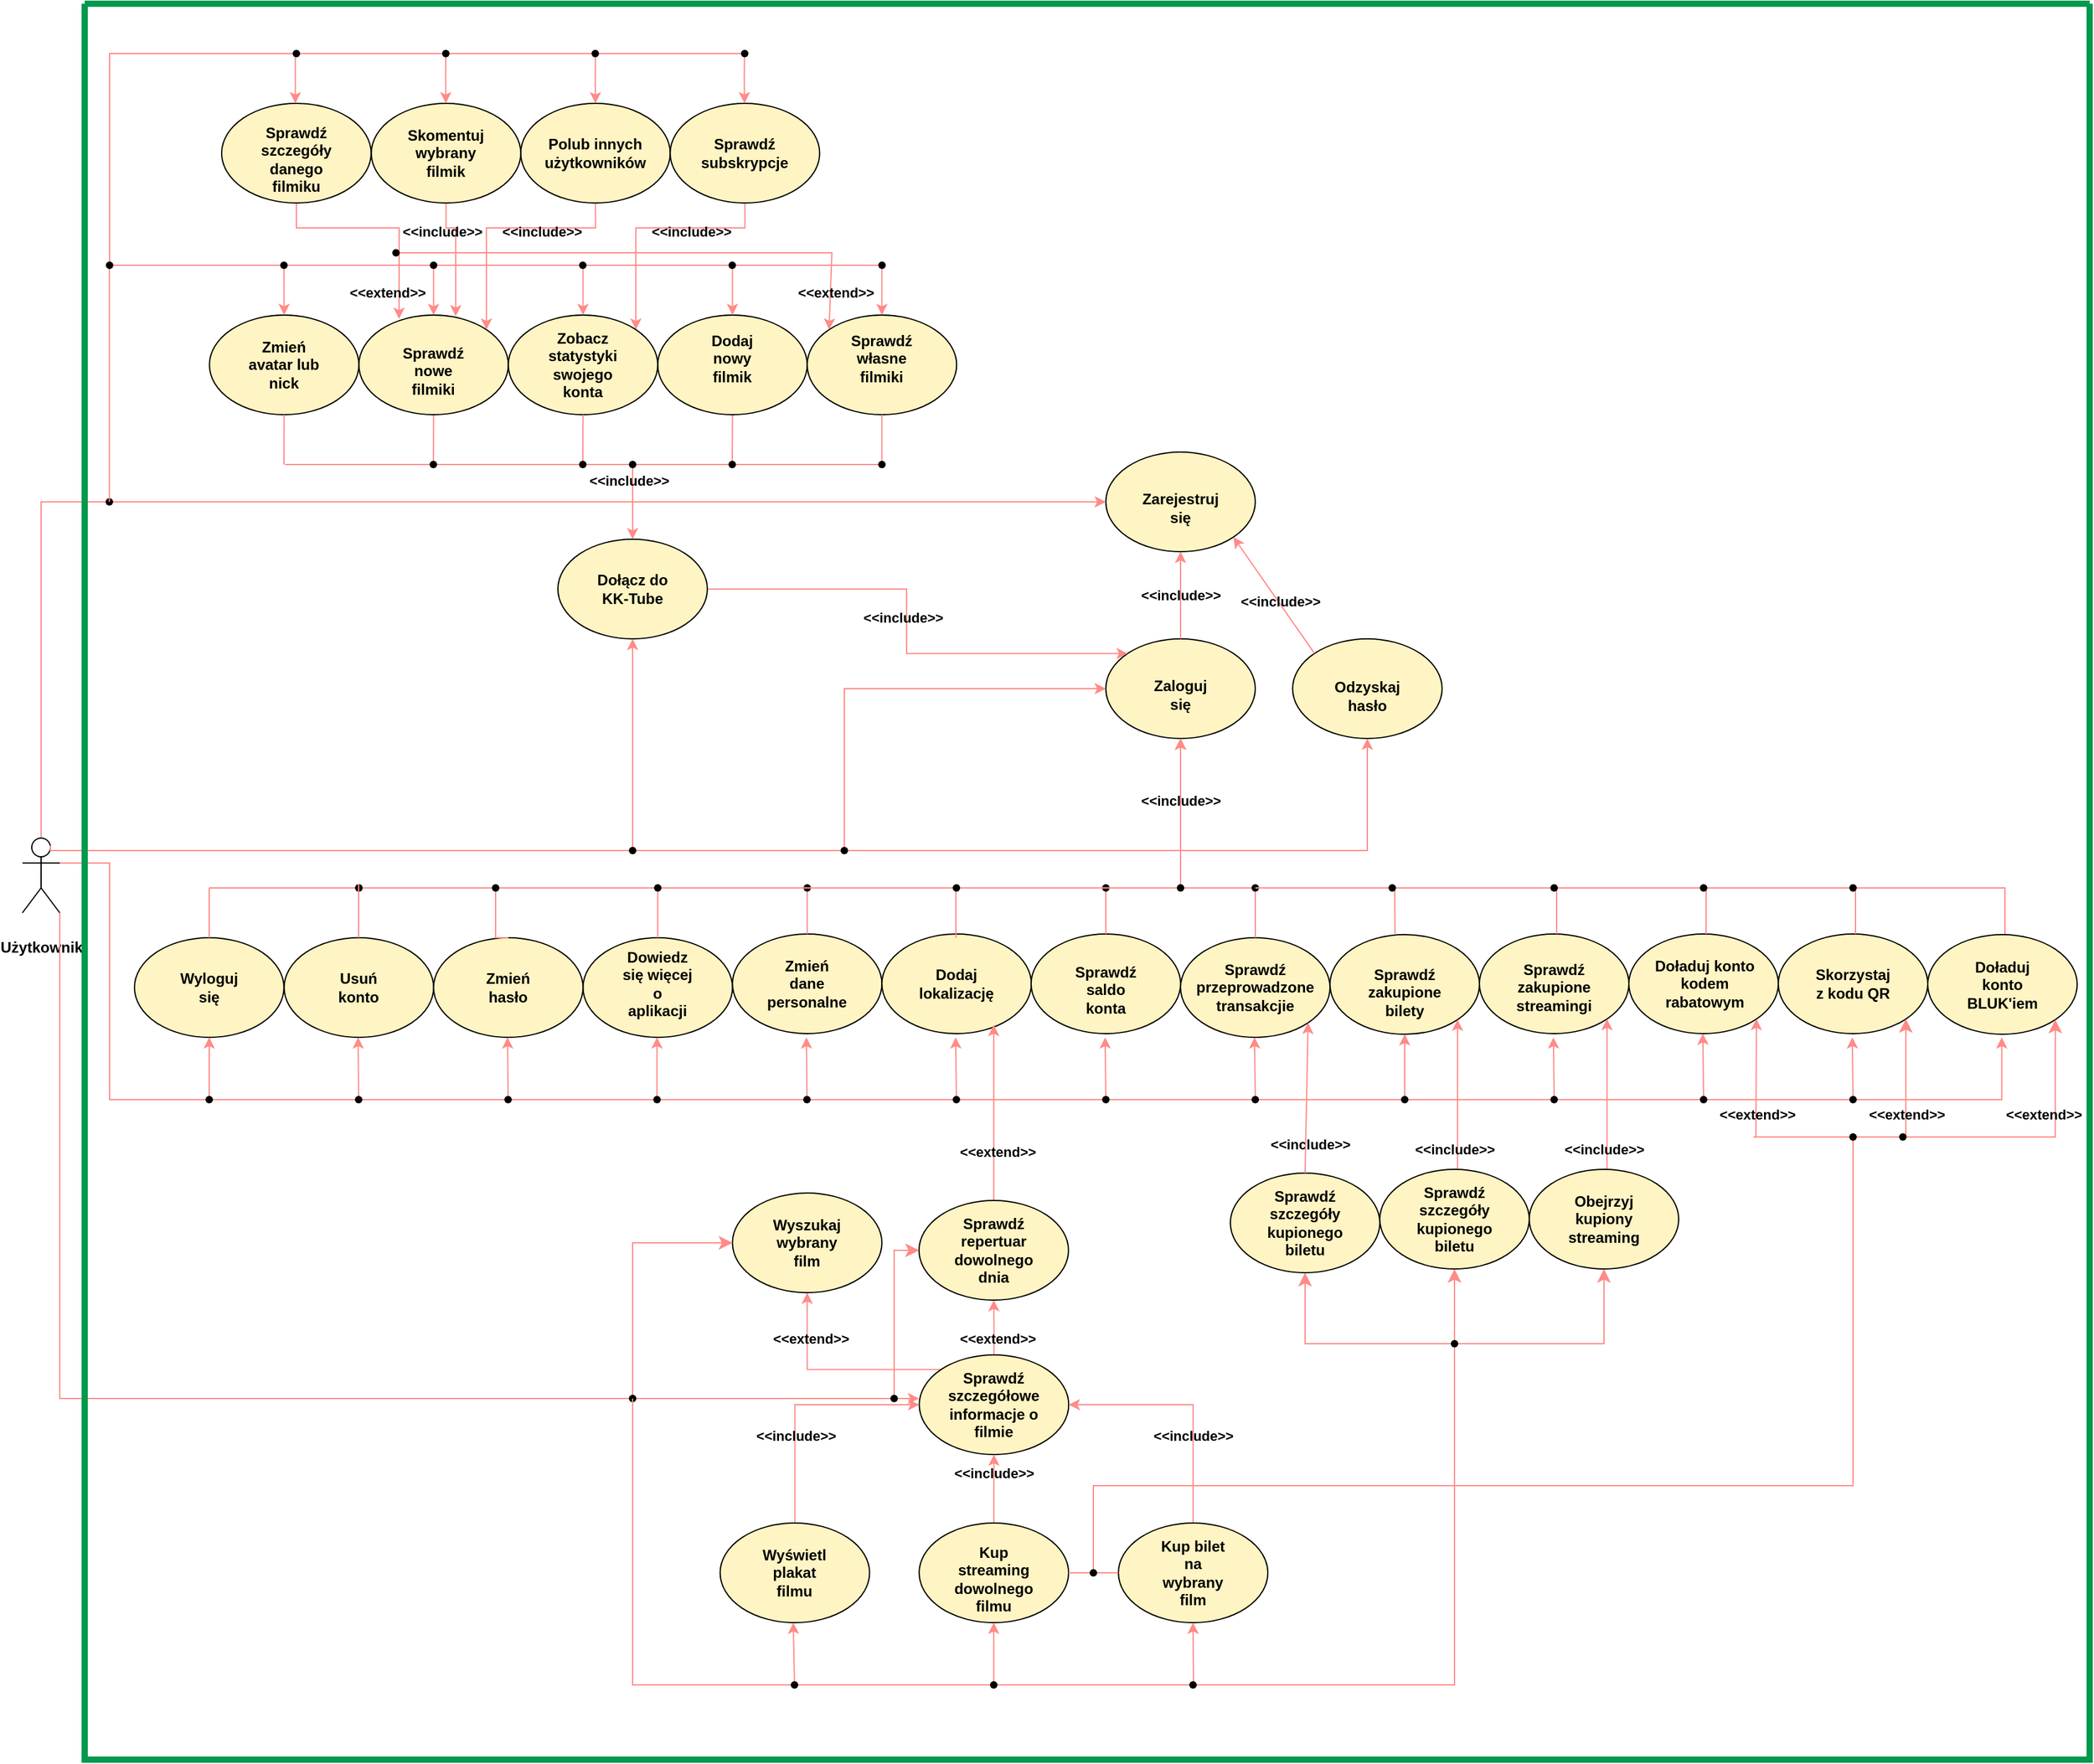 <mxfile version="22.1.7" type="device">
  <diagram name="Strona-1" id="d72PA4JNQ4a7ZROvkYsA">
    <mxGraphModel dx="1434" dy="382" grid="0" gridSize="10" guides="1" tooltips="1" connect="1" arrows="1" fold="1" page="0" pageScale="1" pageWidth="3300" pageHeight="4681" math="0" shadow="0">
      <root>
        <mxCell id="0" />
        <mxCell id="1" parent="0" />
        <mxCell id="3-AaV7IH53bzH4-RgFEp-16" value="" style="edgeStyle=segmentEdgeStyle;endArrow=classic;html=1;curved=0;rounded=0;endSize=8;startSize=8;labelBackgroundColor=none;fontSize=11;fontColor=default;strokeWidth=1;strokeColor=#FF8B87;entryX=0.5;entryY=1;entryDx=0;entryDy=0;exitX=0.55;exitY=0.5;exitDx=0;exitDy=0;exitPerimeter=0;" edge="1" parent="1" source="5oCZrEnm8LPYs6GnIVws-287" target="3-AaV7IH53bzH4-RgFEp-14">
          <mxGeometry width="50" height="50" relative="1" as="geometry">
            <mxPoint x="1020" y="1491" as="sourcePoint" />
            <mxPoint x="1140" y="1431" as="targetPoint" />
          </mxGeometry>
        </mxCell>
        <mxCell id="5oCZrEnm8LPYs6GnIVws-335" value="" style="endArrow=none;html=1;rounded=0;labelBackgroundColor=none;fontSize=11;fontColor=default;entryX=0.5;entryY=1;entryDx=0;entryDy=0;exitX=0.35;exitY=0.4;exitDx=0;exitDy=0;exitPerimeter=0;strokeWidth=1;strokeColor=#FF8B87;" parent="1" source="5oCZrEnm8LPYs6GnIVws-325" target="5oCZrEnm8LPYs6GnIVws-58" edge="1">
          <mxGeometry width="50" height="50" relative="1" as="geometry">
            <mxPoint x="240" y="790" as="sourcePoint" />
            <mxPoint x="240" y="750" as="targetPoint" />
          </mxGeometry>
        </mxCell>
        <mxCell id="5oCZrEnm8LPYs6GnIVws-339" value="" style="endArrow=none;html=1;rounded=0;labelBackgroundColor=none;fontSize=11;fontColor=default;entryX=0.5;entryY=1;entryDx=0;entryDy=0;startArrow=none;exitX=0.45;exitY=0.7;exitDx=0;exitDy=0;exitPerimeter=0;strokeWidth=1;strokeColor=#FF8B87;" parent="1" source="5oCZrEnm8LPYs6GnIVws-329" target="5oCZrEnm8LPYs6GnIVws-70" edge="1">
          <mxGeometry width="50" height="50" relative="1" as="geometry">
            <mxPoint x="480" y="790" as="sourcePoint" />
            <mxPoint x="480" y="750" as="targetPoint" />
          </mxGeometry>
        </mxCell>
        <mxCell id="5oCZrEnm8LPYs6GnIVws-318" value="" style="endArrow=none;html=1;rounded=0;labelBackgroundColor=none;fontSize=11;fontColor=default;startArrow=none;strokeWidth=1;strokeColor=#FF8B87;" parent="1" source="5oCZrEnm8LPYs6GnIVws-325" edge="1" target="3-AaV7IH53bzH4-RgFEp-12">
          <mxGeometry width="50" height="50" relative="1" as="geometry">
            <mxPoint x="230" y="780" as="sourcePoint" />
            <mxPoint x="830" y="780" as="targetPoint" />
          </mxGeometry>
        </mxCell>
        <mxCell id="3-AaV7IH53bzH4-RgFEp-7" value="" style="endArrow=none;html=1;rounded=0;labelBackgroundColor=none;fontSize=11;fontColor=default;startArrow=none;strokeWidth=1;strokeColor=#FF8B87;entryDx=0;entryDy=0;entryPerimeter=0;" edge="1" parent="1" source="5oCZrEnm8LPYs6GnIVws-352" target="3-AaV7IH53bzH4-RgFEp-6">
          <mxGeometry width="50" height="50" relative="1" as="geometry">
            <mxPoint x="230" y="620" as="sourcePoint" />
            <mxPoint x="827" y="620" as="targetPoint" />
            <Array as="points" />
          </mxGeometry>
        </mxCell>
        <mxCell id="5oCZrEnm8LPYs6GnIVws-7" value="" style="ellipse;whiteSpace=wrap;html=1;labelBackgroundColor=none;fillColor=#FFF4C3;fontStyle=1" parent="1" vertex="1">
          <mxGeometry x="890" y="770" width="120" height="80" as="geometry" />
        </mxCell>
        <mxCell id="5oCZrEnm8LPYs6GnIVws-8" value="Zarejestruj się" style="text;html=1;strokeColor=none;fillColor=none;align=center;verticalAlign=middle;whiteSpace=wrap;rounded=0;labelBackgroundColor=none;fontStyle=1" parent="1" vertex="1">
          <mxGeometry x="920" y="800" width="60" height="30" as="geometry" />
        </mxCell>
        <mxCell id="5oCZrEnm8LPYs6GnIVws-9" value="" style="ellipse;whiteSpace=wrap;html=1;labelBackgroundColor=none;fillColor=#FFF4C3;fontStyle=1" parent="1" vertex="1">
          <mxGeometry x="890" y="920" width="120" height="80" as="geometry" />
        </mxCell>
        <mxCell id="5oCZrEnm8LPYs6GnIVws-10" value="Zaloguj się" style="text;html=1;strokeColor=none;fillColor=none;align=center;verticalAlign=middle;whiteSpace=wrap;rounded=0;labelBackgroundColor=none;fontStyle=1" parent="1" vertex="1">
          <mxGeometry x="920" y="950" width="60" height="30" as="geometry" />
        </mxCell>
        <mxCell id="5oCZrEnm8LPYs6GnIVws-11" value="" style="ellipse;whiteSpace=wrap;html=1;labelBackgroundColor=none;fillColor=#FFF4C3;fontStyle=1" parent="1" vertex="1">
          <mxGeometry x="1040" y="920" width="120" height="80" as="geometry" />
        </mxCell>
        <mxCell id="5oCZrEnm8LPYs6GnIVws-12" value="Odzyskaj hasło" style="text;html=1;strokeColor=none;fillColor=none;align=center;verticalAlign=middle;whiteSpace=wrap;rounded=0;labelBackgroundColor=none;fontStyle=1" parent="1" vertex="1">
          <mxGeometry x="1070" y="950" width="60" height="32" as="geometry" />
        </mxCell>
        <mxCell id="5oCZrEnm8LPYs6GnIVws-124" style="edgeStyle=orthogonalEdgeStyle;rounded=0;orthogonalLoop=1;jettySize=auto;html=1;exitDx=0;exitDy=0;labelBackgroundColor=none;fontSize=11;fontColor=default;entryX=0.5;entryY=1;entryDx=0;entryDy=0;startArrow=none;strokeWidth=1;strokeColor=#FF8B87;" parent="1" source="5oCZrEnm8LPYs6GnIVws-133" target="5oCZrEnm8LPYs6GnIVws-9" edge="1">
          <mxGeometry relative="1" as="geometry">
            <mxPoint x="440" y="1030" as="targetPoint" />
            <Array as="points" />
          </mxGeometry>
        </mxCell>
        <mxCell id="5oCZrEnm8LPYs6GnIVws-13" value="" style="ellipse;whiteSpace=wrap;html=1;labelBackgroundColor=none;fillColor=#FFF4C3;fontStyle=1" parent="1" vertex="1">
          <mxGeometry x="470.18" y="1160" width="120" height="80" as="geometry" />
        </mxCell>
        <mxCell id="5oCZrEnm8LPYs6GnIVws-14" value="Dowiedz się więcej o aplikacji" style="text;html=1;strokeColor=none;fillColor=none;align=center;verticalAlign=middle;whiteSpace=wrap;rounded=0;labelBackgroundColor=none;fontStyle=1" parent="1" vertex="1">
          <mxGeometry x="500.18" y="1182" width="60" height="30" as="geometry" />
        </mxCell>
        <mxCell id="5oCZrEnm8LPYs6GnIVws-15" value="" style="ellipse;whiteSpace=wrap;html=1;labelBackgroundColor=none;fillColor=#FFF4C3;fontStyle=1" parent="1" vertex="1">
          <mxGeometry x="590.18" y="1157" width="120" height="80" as="geometry" />
        </mxCell>
        <mxCell id="5oCZrEnm8LPYs6GnIVws-16" value="Zmień dane personalne" style="text;html=1;strokeColor=none;fillColor=none;align=center;verticalAlign=middle;whiteSpace=wrap;rounded=0;labelBackgroundColor=none;fontStyle=1" parent="1" vertex="1">
          <mxGeometry x="620.18" y="1182" width="60" height="30" as="geometry" />
        </mxCell>
        <mxCell id="5oCZrEnm8LPYs6GnIVws-17" value="" style="ellipse;whiteSpace=wrap;html=1;labelBackgroundColor=none;fillColor=#FFF4C3;fontStyle=1" parent="1" vertex="1">
          <mxGeometry x="230.18" y="1160" width="120" height="80" as="geometry" />
        </mxCell>
        <mxCell id="5oCZrEnm8LPYs6GnIVws-18" value="Usuń konto" style="text;html=1;strokeColor=none;fillColor=none;align=center;verticalAlign=middle;whiteSpace=wrap;rounded=0;labelBackgroundColor=none;fontStyle=1" parent="1" vertex="1">
          <mxGeometry x="260.18" y="1185" width="60" height="30" as="geometry" />
        </mxCell>
        <mxCell id="5oCZrEnm8LPYs6GnIVws-125" style="edgeStyle=orthogonalEdgeStyle;rounded=0;orthogonalLoop=1;jettySize=auto;html=1;exitDx=0;exitDy=0;entryX=0.5;entryY=1;entryDx=0;entryDy=0;labelBackgroundColor=none;fontSize=11;fontColor=default;startArrow=none;strokeWidth=1;strokeColor=#FF8B87;" parent="1" source="5oCZrEnm8LPYs6GnIVws-132" target="5oCZrEnm8LPYs6GnIVws-9" edge="1">
          <mxGeometry relative="1" as="geometry">
            <Array as="points" />
          </mxGeometry>
        </mxCell>
        <mxCell id="5oCZrEnm8LPYs6GnIVws-19" value="" style="ellipse;whiteSpace=wrap;html=1;labelBackgroundColor=none;fillColor=#FFF4C3;fontStyle=1" parent="1" vertex="1">
          <mxGeometry x="350.18" y="1160" width="120" height="80" as="geometry" />
        </mxCell>
        <mxCell id="5oCZrEnm8LPYs6GnIVws-26" value="Zmień hasło" style="text;html=1;strokeColor=none;fillColor=none;align=center;verticalAlign=middle;whiteSpace=wrap;rounded=0;labelBackgroundColor=none;fontStyle=1" parent="1" vertex="1">
          <mxGeometry x="380.18" y="1185" width="60" height="30" as="geometry" />
        </mxCell>
        <mxCell id="5oCZrEnm8LPYs6GnIVws-27" value="" style="ellipse;whiteSpace=wrap;html=1;labelBackgroundColor=none;fillColor=#FFF4C3;fontStyle=1" parent="1" vertex="1">
          <mxGeometry x="710.18" y="1157" width="120" height="80" as="geometry" />
        </mxCell>
        <mxCell id="5oCZrEnm8LPYs6GnIVws-139" style="edgeStyle=orthogonalEdgeStyle;rounded=0;orthogonalLoop=1;jettySize=auto;html=1;entryX=0.5;entryY=1;entryDx=0;entryDy=0;labelBackgroundColor=none;fontSize=11;fontColor=default;startArrow=none;strokeWidth=1;strokeColor=#FF8B87;" parent="1" source="5oCZrEnm8LPYs6GnIVws-170" target="5oCZrEnm8LPYs6GnIVws-9" edge="1">
          <mxGeometry relative="1" as="geometry">
            <mxPoint x="880" y="1120" as="sourcePoint" />
            <Array as="points" />
          </mxGeometry>
        </mxCell>
        <mxCell id="5oCZrEnm8LPYs6GnIVws-28" value="Dodaj lokalizację" style="text;html=1;strokeColor=none;fillColor=none;align=center;verticalAlign=middle;whiteSpace=wrap;rounded=0;labelBackgroundColor=none;fontStyle=1" parent="1" vertex="1">
          <mxGeometry x="740.18" y="1182" width="60" height="30" as="geometry" />
        </mxCell>
        <mxCell id="5oCZrEnm8LPYs6GnIVws-165" style="edgeStyle=orthogonalEdgeStyle;rounded=0;orthogonalLoop=1;jettySize=auto;html=1;exitX=0.5;exitY=0;exitDx=0;exitDy=0;labelBackgroundColor=none;fontSize=11;fontColor=default;strokeWidth=1;strokeColor=#FF8B87;" parent="1" source="5oCZrEnm8LPYs6GnIVws-31" edge="1">
          <mxGeometry relative="1" as="geometry">
            <mxPoint x="800" y="1230" as="targetPoint" />
            <Array as="points">
              <mxPoint x="800" y="1370" />
            </Array>
          </mxGeometry>
        </mxCell>
        <mxCell id="5oCZrEnm8LPYs6GnIVws-31" value="" style="ellipse;whiteSpace=wrap;html=1;labelBackgroundColor=none;fillColor=#FFF4C3;fontStyle=1" parent="1" vertex="1">
          <mxGeometry x="740" y="1371" width="120" height="80" as="geometry" />
        </mxCell>
        <mxCell id="5oCZrEnm8LPYs6GnIVws-32" value="Sprawdź repertuar&lt;br&gt;dowolnego dnia" style="text;html=1;strokeColor=none;fillColor=none;align=center;verticalAlign=middle;whiteSpace=wrap;rounded=0;labelBackgroundColor=none;fontStyle=1" parent="1" vertex="1">
          <mxGeometry x="770" y="1396" width="60" height="30" as="geometry" />
        </mxCell>
        <mxCell id="5oCZrEnm8LPYs6GnIVws-245" style="edgeStyle=orthogonalEdgeStyle;rounded=0;orthogonalLoop=1;jettySize=auto;html=1;exitX=0.5;exitY=0;exitDx=0;exitDy=0;entryX=0.5;entryY=1;entryDx=0;entryDy=0;labelBackgroundColor=none;fontSize=11;fontColor=default;strokeWidth=1;strokeColor=#FF8B87;" parent="1" source="5oCZrEnm8LPYs6GnIVws-33" target="5oCZrEnm8LPYs6GnIVws-31" edge="1">
          <mxGeometry relative="1" as="geometry" />
        </mxCell>
        <mxCell id="5oCZrEnm8LPYs6GnIVws-263" style="edgeStyle=orthogonalEdgeStyle;rounded=0;orthogonalLoop=1;jettySize=auto;html=1;exitX=0;exitY=0;exitDx=0;exitDy=0;labelBackgroundColor=none;fontSize=11;fontColor=default;strokeWidth=1;strokeColor=#FF8B87;" parent="1" source="5oCZrEnm8LPYs6GnIVws-33" target="5oCZrEnm8LPYs6GnIVws-35" edge="1">
          <mxGeometry relative="1" as="geometry" />
        </mxCell>
        <mxCell id="5oCZrEnm8LPYs6GnIVws-33" value="" style="ellipse;whiteSpace=wrap;html=1;labelBackgroundColor=none;fillColor=#FFF4C3;fontStyle=1" parent="1" vertex="1">
          <mxGeometry x="740.18" y="1495" width="120" height="80" as="geometry" />
        </mxCell>
        <mxCell id="5oCZrEnm8LPYs6GnIVws-34" value="Sprawdź szczegółowe informacje o filmie" style="text;html=1;strokeColor=none;fillColor=none;align=center;verticalAlign=middle;whiteSpace=wrap;rounded=0;labelBackgroundColor=none;fontStyle=1" parent="1" vertex="1">
          <mxGeometry x="770.18" y="1520" width="60" height="30" as="geometry" />
        </mxCell>
        <mxCell id="5oCZrEnm8LPYs6GnIVws-35" value="" style="ellipse;whiteSpace=wrap;html=1;labelBackgroundColor=none;fillColor=#FFF4C3;fontStyle=1" parent="1" vertex="1">
          <mxGeometry x="590.18" y="1365" width="120" height="80" as="geometry" />
        </mxCell>
        <mxCell id="5oCZrEnm8LPYs6GnIVws-36" value="Wyszukaj wybrany film" style="text;html=1;strokeColor=none;fillColor=none;align=center;verticalAlign=middle;whiteSpace=wrap;rounded=0;labelBackgroundColor=none;fontStyle=1" parent="1" vertex="1">
          <mxGeometry x="620.18" y="1390" width="60" height="30" as="geometry" />
        </mxCell>
        <mxCell id="5oCZrEnm8LPYs6GnIVws-254" style="edgeStyle=orthogonalEdgeStyle;rounded=0;orthogonalLoop=1;jettySize=auto;html=1;exitX=0.5;exitY=0;exitDx=0;exitDy=0;entryX=0;entryY=0.5;entryDx=0;entryDy=0;labelBackgroundColor=none;fontSize=11;fontColor=default;strokeWidth=1;strokeColor=#FF8B87;" parent="1" source="5oCZrEnm8LPYs6GnIVws-37" target="5oCZrEnm8LPYs6GnIVws-33" edge="1">
          <mxGeometry relative="1" as="geometry" />
        </mxCell>
        <mxCell id="5oCZrEnm8LPYs6GnIVws-37" value="" style="ellipse;whiteSpace=wrap;html=1;labelBackgroundColor=none;fillColor=#FFF4C3;fontStyle=1" parent="1" vertex="1">
          <mxGeometry x="580.27" y="1630" width="120" height="80" as="geometry" />
        </mxCell>
        <mxCell id="5oCZrEnm8LPYs6GnIVws-38" value="Wyświetl plakat filmu" style="text;html=1;strokeColor=none;fillColor=none;align=center;verticalAlign=middle;whiteSpace=wrap;rounded=0;labelBackgroundColor=none;fontStyle=1" parent="1" vertex="1">
          <mxGeometry x="610.27" y="1655" width="60" height="30" as="geometry" />
        </mxCell>
        <mxCell id="5oCZrEnm8LPYs6GnIVws-248" style="edgeStyle=orthogonalEdgeStyle;rounded=0;orthogonalLoop=1;jettySize=auto;html=1;exitX=0.5;exitY=0;exitDx=0;exitDy=0;entryX=1;entryY=0.5;entryDx=0;entryDy=0;labelBackgroundColor=none;fontSize=11;fontColor=default;strokeWidth=1;strokeColor=#FF8B87;" parent="1" source="5oCZrEnm8LPYs6GnIVws-39" target="5oCZrEnm8LPYs6GnIVws-33" edge="1">
          <mxGeometry relative="1" as="geometry" />
        </mxCell>
        <mxCell id="5oCZrEnm8LPYs6GnIVws-39" value="" style="ellipse;whiteSpace=wrap;html=1;labelBackgroundColor=none;fillColor=#FFF4C3;fontStyle=1" parent="1" vertex="1">
          <mxGeometry x="900.09" y="1630" width="120" height="80" as="geometry" />
        </mxCell>
        <mxCell id="5oCZrEnm8LPYs6GnIVws-40" value="Kup bilet na wybrany film" style="text;html=1;strokeColor=none;fillColor=none;align=center;verticalAlign=middle;whiteSpace=wrap;rounded=0;labelBackgroundColor=none;fontStyle=1" parent="1" vertex="1">
          <mxGeometry x="930.09" y="1655" width="60" height="30" as="geometry" />
        </mxCell>
        <mxCell id="5oCZrEnm8LPYs6GnIVws-253" style="edgeStyle=orthogonalEdgeStyle;rounded=0;orthogonalLoop=1;jettySize=auto;html=1;exitX=0.5;exitY=0;exitDx=0;exitDy=0;entryX=0.5;entryY=1;entryDx=0;entryDy=0;labelBackgroundColor=none;fontSize=11;fontColor=default;strokeWidth=1;strokeColor=#FF8B87;" parent="1" source="5oCZrEnm8LPYs6GnIVws-41" target="5oCZrEnm8LPYs6GnIVws-33" edge="1">
          <mxGeometry relative="1" as="geometry" />
        </mxCell>
        <mxCell id="5oCZrEnm8LPYs6GnIVws-41" value="" style="ellipse;whiteSpace=wrap;html=1;labelBackgroundColor=none;fillColor=#FFF4C3;fontStyle=1" parent="1" vertex="1">
          <mxGeometry x="740.09" y="1630" width="120" height="80" as="geometry" />
        </mxCell>
        <mxCell id="5oCZrEnm8LPYs6GnIVws-42" value="Kup streaming dowolnego filmu" style="text;html=1;strokeColor=none;fillColor=none;align=center;verticalAlign=middle;whiteSpace=wrap;rounded=0;labelBackgroundColor=none;fontStyle=1" parent="1" vertex="1">
          <mxGeometry x="770.09" y="1660" width="60" height="30" as="geometry" />
        </mxCell>
        <mxCell id="5oCZrEnm8LPYs6GnIVws-43" value="" style="ellipse;whiteSpace=wrap;html=1;labelBackgroundColor=none;fillColor=#FFF4C3;fontStyle=1" parent="1" vertex="1">
          <mxGeometry x="950" y="1160" width="120" height="80" as="geometry" />
        </mxCell>
        <mxCell id="5oCZrEnm8LPYs6GnIVws-44" value="Sprawdź przeprowadzone transakcjie" style="text;html=1;strokeColor=none;fillColor=none;align=center;verticalAlign=middle;whiteSpace=wrap;rounded=0;labelBackgroundColor=none;fontStyle=1" parent="1" vertex="1">
          <mxGeometry x="980" y="1185" width="60" height="30" as="geometry" />
        </mxCell>
        <mxCell id="5oCZrEnm8LPYs6GnIVws-45" value="" style="ellipse;whiteSpace=wrap;html=1;labelBackgroundColor=none;fillColor=#FFF4C3;fontStyle=1" parent="1" vertex="1">
          <mxGeometry x="1070" y="1157.5" width="120" height="80" as="geometry" />
        </mxCell>
        <mxCell id="5oCZrEnm8LPYs6GnIVws-46" value="" style="ellipse;whiteSpace=wrap;html=1;labelBackgroundColor=none;fillColor=#FFF4C3;fontStyle=1" parent="1" vertex="1">
          <mxGeometry x="1190" y="1157" width="120" height="80" as="geometry" />
        </mxCell>
        <mxCell id="5oCZrEnm8LPYs6GnIVws-47" value="" style="ellipse;whiteSpace=wrap;html=1;labelBackgroundColor=none;fillColor=#FFF4C3;fontStyle=1" parent="1" vertex="1">
          <mxGeometry x="1310" y="1157" width="120" height="80" as="geometry" />
        </mxCell>
        <mxCell id="5oCZrEnm8LPYs6GnIVws-48" value="" style="ellipse;whiteSpace=wrap;html=1;labelBackgroundColor=none;fillColor=#FFF4C3;fontStyle=1" parent="1" vertex="1">
          <mxGeometry x="1430" y="1157" width="120" height="80" as="geometry" />
        </mxCell>
        <mxCell id="5oCZrEnm8LPYs6GnIVws-49" value="" style="ellipse;whiteSpace=wrap;html=1;labelBackgroundColor=none;fillColor=#FFF4C3;fontStyle=1" parent="1" vertex="1">
          <mxGeometry x="1550" y="1157.5" width="120" height="80" as="geometry" />
        </mxCell>
        <mxCell id="5oCZrEnm8LPYs6GnIVws-50" value="Sprawdź zakupione bilety" style="text;html=1;strokeColor=none;fillColor=none;align=center;verticalAlign=middle;whiteSpace=wrap;rounded=0;labelBackgroundColor=none;fontStyle=1" parent="1" vertex="1">
          <mxGeometry x="1100" y="1188.5" width="60" height="30" as="geometry" />
        </mxCell>
        <mxCell id="5oCZrEnm8LPYs6GnIVws-51" value="Sprawdź zakupione streamingi" style="text;html=1;strokeColor=none;fillColor=none;align=center;verticalAlign=middle;whiteSpace=wrap;rounded=0;labelBackgroundColor=none;fontStyle=1" parent="1" vertex="1">
          <mxGeometry x="1220" y="1185" width="60" height="30" as="geometry" />
        </mxCell>
        <mxCell id="5oCZrEnm8LPYs6GnIVws-52" value="Doładuj konto kodem rabatowym" style="text;html=1;strokeColor=none;fillColor=none;align=center;verticalAlign=middle;whiteSpace=wrap;rounded=0;labelBackgroundColor=none;fontStyle=1" parent="1" vertex="1">
          <mxGeometry x="1328" y="1182" width="86" height="30" as="geometry" />
        </mxCell>
        <mxCell id="5oCZrEnm8LPYs6GnIVws-53" value="Skorzystaj z kodu QR" style="text;html=1;strokeColor=none;fillColor=none;align=center;verticalAlign=middle;whiteSpace=wrap;rounded=0;labelBackgroundColor=none;fontStyle=1" parent="1" vertex="1">
          <mxGeometry x="1460" y="1182" width="60" height="30" as="geometry" />
        </mxCell>
        <mxCell id="5oCZrEnm8LPYs6GnIVws-54" value="Doładuj konto BLUK&#39;iem" style="text;html=1;strokeColor=none;fillColor=none;align=center;verticalAlign=middle;whiteSpace=wrap;rounded=0;labelBackgroundColor=none;fontStyle=1" parent="1" vertex="1">
          <mxGeometry x="1580" y="1182.5" width="60" height="30" as="geometry" />
        </mxCell>
        <mxCell id="5oCZrEnm8LPYs6GnIVws-55" value="" style="ellipse;whiteSpace=wrap;html=1;labelBackgroundColor=none;fillColor=#FFF4C3;fontStyle=1" parent="1" vertex="1">
          <mxGeometry x="830" y="1157" width="120" height="80" as="geometry" />
        </mxCell>
        <mxCell id="5oCZrEnm8LPYs6GnIVws-261" style="edgeStyle=orthogonalEdgeStyle;rounded=0;orthogonalLoop=1;jettySize=auto;html=1;exitX=0.5;exitY=0;exitDx=0;exitDy=0;entryX=1;entryY=1;entryDx=0;entryDy=0;labelBackgroundColor=none;fontSize=11;fontColor=default;strokeWidth=1;strokeColor=#FF8B87;" parent="1" source="5oCZrEnm8LPYs6GnIVws-56" target="5oCZrEnm8LPYs6GnIVws-45" edge="1">
          <mxGeometry relative="1" as="geometry">
            <Array as="points">
              <mxPoint x="1172" y="1346" />
            </Array>
          </mxGeometry>
        </mxCell>
        <mxCell id="5oCZrEnm8LPYs6GnIVws-56" value="" style="ellipse;whiteSpace=wrap;html=1;labelBackgroundColor=none;fillColor=#FFF4C3;fontStyle=1" parent="1" vertex="1">
          <mxGeometry x="1110" y="1346" width="120" height="80" as="geometry" />
        </mxCell>
        <mxCell id="5oCZrEnm8LPYs6GnIVws-315" style="edgeStyle=orthogonalEdgeStyle;rounded=0;orthogonalLoop=1;jettySize=auto;html=1;exitX=1;exitY=0.5;exitDx=0;exitDy=0;entryX=0;entryY=0;entryDx=0;entryDy=0;labelBackgroundColor=none;fontSize=11;fontColor=default;strokeWidth=1;strokeColor=#FF8B87;" parent="1" source="5oCZrEnm8LPYs6GnIVws-57" target="5oCZrEnm8LPYs6GnIVws-9" edge="1">
          <mxGeometry relative="1" as="geometry" />
        </mxCell>
        <mxCell id="5oCZrEnm8LPYs6GnIVws-57" value="" style="ellipse;whiteSpace=wrap;html=1;labelBackgroundColor=none;fillColor=#FFF4C3;fontStyle=1" parent="1" vertex="1">
          <mxGeometry x="450" y="840" width="120" height="80" as="geometry" />
        </mxCell>
        <mxCell id="5oCZrEnm8LPYs6GnIVws-58" value="" style="ellipse;whiteSpace=wrap;html=1;labelBackgroundColor=none;fillColor=#FFF4C3;fontStyle=1" parent="1" vertex="1">
          <mxGeometry x="290.18" y="660" width="120" height="80" as="geometry" />
        </mxCell>
        <mxCell id="5oCZrEnm8LPYs6GnIVws-59" value="Sprawdź saldo konta" style="text;html=1;strokeColor=none;fillColor=none;align=center;verticalAlign=middle;whiteSpace=wrap;rounded=0;labelBackgroundColor=none;fontStyle=1" parent="1" vertex="1">
          <mxGeometry x="860" y="1187" width="60" height="30" as="geometry" />
        </mxCell>
        <mxCell id="5oCZrEnm8LPYs6GnIVws-60" value="Sprawdź szczegóły kupionego biletu" style="text;html=1;strokeColor=none;fillColor=none;align=center;verticalAlign=middle;whiteSpace=wrap;rounded=0;labelBackgroundColor=none;fontStyle=1" parent="1" vertex="1">
          <mxGeometry x="1140" y="1371" width="60" height="30" as="geometry" />
        </mxCell>
        <mxCell id="5oCZrEnm8LPYs6GnIVws-61" value="Dołącz do KK-Tube" style="text;html=1;strokeColor=none;fillColor=none;align=center;verticalAlign=middle;whiteSpace=wrap;rounded=0;labelBackgroundColor=none;fontStyle=1" parent="1" vertex="1">
          <mxGeometry x="479.59" y="865" width="60" height="30" as="geometry" />
        </mxCell>
        <mxCell id="5oCZrEnm8LPYs6GnIVws-63" value="Sprawdź nowe filmiki" style="text;html=1;strokeColor=none;fillColor=none;align=center;verticalAlign=middle;whiteSpace=wrap;rounded=0;labelBackgroundColor=none;fontStyle=1" parent="1" vertex="1">
          <mxGeometry x="320.18" y="690" width="60" height="30" as="geometry" />
        </mxCell>
        <mxCell id="5oCZrEnm8LPYs6GnIVws-64" value="" style="ellipse;whiteSpace=wrap;html=1;labelBackgroundColor=none;fillColor=#FFF4C3;fontStyle=1" parent="1" vertex="1">
          <mxGeometry x="170.18" y="660" width="120" height="80" as="geometry" />
        </mxCell>
        <mxCell id="5oCZrEnm8LPYs6GnIVws-65" value="&lt;div&gt;Zmień avatar lub nick&lt;/div&gt;" style="text;html=1;strokeColor=none;fillColor=none;align=center;verticalAlign=middle;whiteSpace=wrap;rounded=0;labelBackgroundColor=none;fontStyle=1" parent="1" vertex="1">
          <mxGeometry x="200.18" y="685" width="60" height="30" as="geometry" />
        </mxCell>
        <mxCell id="5oCZrEnm8LPYs6GnIVws-369" style="edgeStyle=orthogonalEdgeStyle;rounded=0;orthogonalLoop=1;jettySize=auto;html=1;exitX=0.5;exitY=1;exitDx=0;exitDy=0;entryX=1;entryY=0;entryDx=0;entryDy=0;labelBackgroundColor=none;fontSize=11;fontColor=default;strokeWidth=1;strokeColor=#FF8B87;" parent="1" source="5oCZrEnm8LPYs6GnIVws-66" target="5oCZrEnm8LPYs6GnIVws-58" edge="1">
          <mxGeometry relative="1" as="geometry">
            <Array as="points">
              <mxPoint x="480" y="590" />
              <mxPoint x="393" y="590" />
            </Array>
          </mxGeometry>
        </mxCell>
        <mxCell id="5oCZrEnm8LPYs6GnIVws-66" value="" style="ellipse;whiteSpace=wrap;html=1;labelBackgroundColor=none;fillColor=#FFF4C3;fontStyle=1" parent="1" vertex="1">
          <mxGeometry x="420.18" y="490" width="120" height="80" as="geometry" />
        </mxCell>
        <mxCell id="5oCZrEnm8LPYs6GnIVws-67" value="Polub innych użytkowników" style="text;html=1;strokeColor=none;fillColor=none;align=center;verticalAlign=middle;whiteSpace=wrap;rounded=0;labelBackgroundColor=none;fontStyle=1" parent="1" vertex="1">
          <mxGeometry x="450.18" y="515" width="60" height="30" as="geometry" />
        </mxCell>
        <mxCell id="5oCZrEnm8LPYs6GnIVws-370" style="edgeStyle=orthogonalEdgeStyle;rounded=0;orthogonalLoop=1;jettySize=auto;html=1;exitX=0.5;exitY=1;exitDx=0;exitDy=0;entryX=1;entryY=0;entryDx=0;entryDy=0;labelBackgroundColor=none;fontSize=11;fontColor=default;strokeWidth=1;strokeColor=#FF8B87;" parent="1" source="5oCZrEnm8LPYs6GnIVws-68" target="5oCZrEnm8LPYs6GnIVws-78" edge="1">
          <mxGeometry relative="1" as="geometry">
            <Array as="points">
              <mxPoint x="600" y="590" />
              <mxPoint x="513" y="590" />
            </Array>
          </mxGeometry>
        </mxCell>
        <mxCell id="5oCZrEnm8LPYs6GnIVws-68" value="" style="ellipse;whiteSpace=wrap;html=1;labelBackgroundColor=none;fillColor=#FFF4C3;fontStyle=1" parent="1" vertex="1">
          <mxGeometry x="540.18" y="490" width="120" height="80" as="geometry" />
        </mxCell>
        <mxCell id="5oCZrEnm8LPYs6GnIVws-69" value="Sprawdź subskrypcje" style="text;html=1;strokeColor=none;fillColor=none;align=center;verticalAlign=middle;whiteSpace=wrap;rounded=0;labelBackgroundColor=none;fontStyle=1" parent="1" vertex="1">
          <mxGeometry x="569.91" y="515" width="60" height="30" as="geometry" />
        </mxCell>
        <mxCell id="5oCZrEnm8LPYs6GnIVws-70" value="" style="ellipse;whiteSpace=wrap;html=1;labelBackgroundColor=none;fillColor=#FFF4C3;fontStyle=1" parent="1" vertex="1">
          <mxGeometry x="530.18" y="660" width="120" height="80" as="geometry" />
        </mxCell>
        <mxCell id="5oCZrEnm8LPYs6GnIVws-71" value="" style="ellipse;whiteSpace=wrap;html=1;labelBackgroundColor=none;fillColor=#FFF4C3;fontStyle=1" parent="1" vertex="1">
          <mxGeometry x="650.18" y="660" width="120" height="80" as="geometry" />
        </mxCell>
        <mxCell id="5oCZrEnm8LPYs6GnIVws-72" value="Dodaj nowy filmik" style="text;html=1;strokeColor=none;fillColor=none;align=center;verticalAlign=middle;whiteSpace=wrap;rounded=0;labelBackgroundColor=none;fontStyle=1" parent="1" vertex="1">
          <mxGeometry x="560.18" y="680" width="60" height="30" as="geometry" />
        </mxCell>
        <mxCell id="5oCZrEnm8LPYs6GnIVws-73" value="Sprawdź własne filmiki" style="text;html=1;strokeColor=none;fillColor=none;align=center;verticalAlign=middle;whiteSpace=wrap;rounded=0;labelBackgroundColor=none;fontStyle=1" parent="1" vertex="1">
          <mxGeometry x="680.18" y="680" width="60" height="30" as="geometry" />
        </mxCell>
        <mxCell id="5oCZrEnm8LPYs6GnIVws-366" style="edgeStyle=orthogonalEdgeStyle;rounded=0;orthogonalLoop=1;jettySize=auto;html=1;exitX=0.5;exitY=1;exitDx=0;exitDy=0;entryX=0.648;entryY=0.012;entryDx=0;entryDy=0;labelBackgroundColor=none;fontSize=11;fontColor=default;entryPerimeter=0;strokeWidth=1;strokeColor=#FF8B87;" parent="1" source="5oCZrEnm8LPYs6GnIVws-74" target="5oCZrEnm8LPYs6GnIVws-58" edge="1">
          <mxGeometry relative="1" as="geometry">
            <Array as="points">
              <mxPoint x="360" y="590" />
              <mxPoint x="368" y="590" />
            </Array>
          </mxGeometry>
        </mxCell>
        <mxCell id="5oCZrEnm8LPYs6GnIVws-74" value="" style="ellipse;whiteSpace=wrap;html=1;labelBackgroundColor=none;fillColor=#FFF4C3;fontStyle=1" parent="1" vertex="1">
          <mxGeometry x="300.18" y="490" width="120" height="80" as="geometry" />
        </mxCell>
        <mxCell id="5oCZrEnm8LPYs6GnIVws-75" value="Skomentuj wybrany filmik" style="text;html=1;strokeColor=none;fillColor=none;align=center;verticalAlign=middle;whiteSpace=wrap;rounded=0;labelBackgroundColor=none;fontStyle=1" parent="1" vertex="1">
          <mxGeometry x="330.18" y="515" width="60" height="30" as="geometry" />
        </mxCell>
        <mxCell id="5oCZrEnm8LPYs6GnIVws-365" style="edgeStyle=orthogonalEdgeStyle;rounded=0;orthogonalLoop=1;jettySize=auto;html=1;exitX=0.5;exitY=1;exitDx=0;exitDy=0;entryX=0.269;entryY=0.038;entryDx=0;entryDy=0;entryPerimeter=0;labelBackgroundColor=none;fontSize=11;fontColor=default;strokeWidth=1;strokeColor=#FF8B87;" parent="1" source="5oCZrEnm8LPYs6GnIVws-76" target="5oCZrEnm8LPYs6GnIVws-58" edge="1">
          <mxGeometry relative="1" as="geometry">
            <Array as="points">
              <mxPoint x="240" y="590" />
              <mxPoint x="323" y="590" />
            </Array>
          </mxGeometry>
        </mxCell>
        <mxCell id="5oCZrEnm8LPYs6GnIVws-76" value="" style="ellipse;whiteSpace=wrap;html=1;labelBackgroundColor=none;fillColor=#FFF4C3;fontStyle=1" parent="1" vertex="1">
          <mxGeometry x="180.0" y="490" width="120" height="80" as="geometry" />
        </mxCell>
        <mxCell id="5oCZrEnm8LPYs6GnIVws-77" value="Sprawdź szczegóły danego filmiku" style="text;html=1;strokeColor=none;fillColor=none;align=center;verticalAlign=middle;whiteSpace=wrap;rounded=0;labelBackgroundColor=none;fontStyle=1" parent="1" vertex="1">
          <mxGeometry x="210.0" y="520" width="60" height="30" as="geometry" />
        </mxCell>
        <mxCell id="5oCZrEnm8LPYs6GnIVws-78" value="" style="ellipse;whiteSpace=wrap;html=1;labelBackgroundColor=none;fillColor=#FFF4C3;fontStyle=1" parent="1" vertex="1">
          <mxGeometry x="410.18" y="660" width="120" height="80" as="geometry" />
        </mxCell>
        <mxCell id="5oCZrEnm8LPYs6GnIVws-79" value="Zobacz statystyki swojego konta" style="text;html=1;strokeColor=none;fillColor=none;align=center;verticalAlign=middle;whiteSpace=wrap;rounded=0;labelBackgroundColor=none;fontStyle=1" parent="1" vertex="1">
          <mxGeometry x="440.18" y="685" width="60" height="30" as="geometry" />
        </mxCell>
        <mxCell id="5oCZrEnm8LPYs6GnIVws-80" value="" style="ellipse;whiteSpace=wrap;html=1;labelBackgroundColor=none;fillColor=#FFF4C3;fontStyle=1" parent="1" vertex="1">
          <mxGeometry x="110" y="1160" width="120" height="80" as="geometry" />
        </mxCell>
        <mxCell id="5oCZrEnm8LPYs6GnIVws-81" value="Wyloguj się" style="text;html=1;strokeColor=none;fillColor=none;align=center;verticalAlign=middle;whiteSpace=wrap;rounded=0;labelBackgroundColor=none;strokeWidth=2;fontStyle=1" parent="1" vertex="1">
          <mxGeometry x="140" y="1185" width="60" height="30" as="geometry" />
        </mxCell>
        <mxCell id="5oCZrEnm8LPYs6GnIVws-92" style="edgeStyle=orthogonalEdgeStyle;rounded=0;orthogonalLoop=1;jettySize=auto;html=1;exitX=0.5;exitY=0;exitDx=0;exitDy=0;exitPerimeter=0;entryX=0;entryY=0.5;entryDx=0;entryDy=0;labelBackgroundColor=none;fontColor=default;strokeWidth=1;strokeColor=#FF8B87;" parent="1" source="5oCZrEnm8LPYs6GnIVws-83" target="5oCZrEnm8LPYs6GnIVws-7" edge="1">
          <mxGeometry relative="1" as="geometry" />
        </mxCell>
        <mxCell id="5oCZrEnm8LPYs6GnIVws-93" style="edgeStyle=orthogonalEdgeStyle;rounded=0;orthogonalLoop=1;jettySize=auto;html=1;exitX=0.75;exitY=0.1;exitDx=0;exitDy=0;exitPerimeter=0;entryX=0;entryY=0.5;entryDx=0;entryDy=0;labelBackgroundColor=none;fontColor=default;strokeWidth=1;strokeColor=#FF8B87;" parent="1" source="5oCZrEnm8LPYs6GnIVws-83" target="5oCZrEnm8LPYs6GnIVws-9" edge="1">
          <mxGeometry relative="1" as="geometry">
            <Array as="points">
              <mxPoint x="43" y="1090" />
              <mxPoint x="680" y="1090" />
              <mxPoint x="680" y="960" />
            </Array>
          </mxGeometry>
        </mxCell>
        <mxCell id="5oCZrEnm8LPYs6GnIVws-96" style="edgeStyle=orthogonalEdgeStyle;rounded=0;orthogonalLoop=1;jettySize=auto;html=1;entryX=0.5;entryY=1;entryDx=0;entryDy=0;labelBackgroundColor=none;fontSize=11;fontColor=default;startArrow=none;strokeWidth=1;strokeColor=#FF8B87;" parent="1" source="5oCZrEnm8LPYs6GnIVws-127" target="5oCZrEnm8LPYs6GnIVws-11" edge="1">
          <mxGeometry relative="1" as="geometry">
            <mxPoint x="680" y="1090" as="sourcePoint" />
            <Array as="points">
              <mxPoint x="1100" y="1090" />
            </Array>
          </mxGeometry>
        </mxCell>
        <mxCell id="5oCZrEnm8LPYs6GnIVws-312" style="edgeStyle=orthogonalEdgeStyle;rounded=0;orthogonalLoop=1;jettySize=auto;html=1;exitDx=0;exitDy=0;exitPerimeter=0;labelBackgroundColor=none;fontSize=11;fontColor=default;startArrow=none;strokeWidth=1;strokeColor=#FF8B87;" parent="1" source="5oCZrEnm8LPYs6GnIVws-314" target="5oCZrEnm8LPYs6GnIVws-57" edge="1">
          <mxGeometry relative="1" as="geometry">
            <Array as="points">
              <mxPoint x="510" y="1090" />
            </Array>
          </mxGeometry>
        </mxCell>
        <mxCell id="5oCZrEnm8LPYs6GnIVws-83" value="&lt;br style=&quot;border-color: var(--border-color);&quot;&gt;Użytkownik" style="shape=umlActor;verticalLabelPosition=bottom;verticalAlign=top;html=1;outlineConnect=0;labelBackgroundColor=none;fontStyle=1" parent="1" vertex="1">
          <mxGeometry x="20" y="1080" width="30" height="60" as="geometry" />
        </mxCell>
        <mxCell id="5oCZrEnm8LPYs6GnIVws-94" value="" style="endArrow=classic;html=1;rounded=0;fontColor=default;labelBackgroundColor=none;exitX=0.5;exitY=0;exitDx=0;exitDy=0;entryX=0.5;entryY=1;entryDx=0;entryDy=0;strokeWidth=1;strokeColor=#FF8B87;" parent="1" source="5oCZrEnm8LPYs6GnIVws-9" target="5oCZrEnm8LPYs6GnIVws-7" edge="1">
          <mxGeometry relative="1" as="geometry">
            <mxPoint x="950" y="900" as="sourcePoint" />
            <mxPoint x="900" y="870" as="targetPoint" />
            <Array as="points" />
          </mxGeometry>
        </mxCell>
        <mxCell id="5oCZrEnm8LPYs6GnIVws-95" value="&amp;lt;&amp;lt;include&amp;gt;&amp;gt;" style="edgeLabel;resizable=0;html=1;align=center;verticalAlign=middle;fontSize=11;labelBackgroundColor=none;fontStyle=1" parent="5oCZrEnm8LPYs6GnIVws-94" connectable="0" vertex="1">
          <mxGeometry relative="1" as="geometry" />
        </mxCell>
        <mxCell id="5oCZrEnm8LPYs6GnIVws-97" value="" style="endArrow=classic;html=1;rounded=0;labelBackgroundColor=none;fontSize=11;fontColor=default;entryX=1;entryY=1;entryDx=0;entryDy=0;exitX=0;exitY=0;exitDx=0;exitDy=0;strokeWidth=1;strokeColor=#FF8B87;" parent="1" source="5oCZrEnm8LPYs6GnIVws-11" target="5oCZrEnm8LPYs6GnIVws-7" edge="1">
          <mxGeometry relative="1" as="geometry">
            <mxPoint x="1110" y="850" as="sourcePoint" />
            <mxPoint x="1080" y="930" as="targetPoint" />
          </mxGeometry>
        </mxCell>
        <mxCell id="5oCZrEnm8LPYs6GnIVws-99" value="&amp;lt;&amp;lt;include&amp;gt;&amp;gt;" style="edgeLabel;resizable=0;html=1;align=center;verticalAlign=middle;fontSize=11;labelBackgroundColor=none;fontStyle=1" parent="1" connectable="0" vertex="1">
          <mxGeometry x="1030" y="890.004" as="geometry" />
        </mxCell>
        <mxCell id="5oCZrEnm8LPYs6GnIVws-128" value="" style="edgeStyle=orthogonalEdgeStyle;rounded=0;orthogonalLoop=1;jettySize=auto;html=1;exitDx=0;exitDy=0;entryDx=0;entryDy=0;labelBackgroundColor=none;fontSize=11;fontColor=default;endArrow=none;startArrow=none;strokeWidth=1;strokeColor=#FF8B87;" parent="1" target="5oCZrEnm8LPYs6GnIVws-129" edge="1">
          <mxGeometry relative="1" as="geometry">
            <mxPoint x="170" y="1120" as="sourcePoint" />
            <mxPoint x="445" y="990" as="targetPoint" />
            <Array as="points">
              <mxPoint x="170" y="1120" />
            </Array>
          </mxGeometry>
        </mxCell>
        <mxCell id="5oCZrEnm8LPYs6GnIVws-129" value="" style="shape=waypoint;sketch=0;fillStyle=solid;size=6;pointerEvents=1;points=[];fillColor=none;resizable=0;rotatable=0;perimeter=centerPerimeter;snapToPoint=1;fontSize=11;labelBackgroundColor=none;fontStyle=1" parent="1" vertex="1">
          <mxGeometry x="280.18" y="1110" width="20" height="20" as="geometry" />
        </mxCell>
        <mxCell id="5oCZrEnm8LPYs6GnIVws-131" value="" style="edgeStyle=orthogonalEdgeStyle;rounded=0;orthogonalLoop=1;jettySize=auto;html=1;exitDx=0;exitDy=0;entryDx=0;entryDy=0;labelBackgroundColor=none;fontSize=11;fontColor=default;startArrow=none;endArrow=none;strokeWidth=1;strokeColor=#FF8B87;" parent="1" source="5oCZrEnm8LPYs6GnIVws-129" target="5oCZrEnm8LPYs6GnIVws-132" edge="1">
          <mxGeometry relative="1" as="geometry">
            <mxPoint x="310" y="1120" as="sourcePoint" />
            <mxPoint x="445" y="990" as="targetPoint" />
            <Array as="points" />
          </mxGeometry>
        </mxCell>
        <mxCell id="5oCZrEnm8LPYs6GnIVws-134" value="" style="edgeStyle=orthogonalEdgeStyle;rounded=0;orthogonalLoop=1;jettySize=auto;html=1;exitX=0.5;exitY=0;exitDx=0;exitDy=0;entryDx=0;entryDy=0;labelBackgroundColor=none;fontSize=11;fontColor=default;endArrow=none;strokeWidth=1;strokeColor=#FF8B87;" parent="1" source="5oCZrEnm8LPYs6GnIVws-15" target="5oCZrEnm8LPYs6GnIVws-135" edge="1">
          <mxGeometry relative="1" as="geometry">
            <mxPoint x="730" y="1160" as="sourcePoint" />
            <mxPoint x="445" y="990" as="targetPoint" />
            <Array as="points">
              <mxPoint x="650" y="1140" />
              <mxPoint x="650" y="1140" />
            </Array>
          </mxGeometry>
        </mxCell>
        <mxCell id="5oCZrEnm8LPYs6GnIVws-135" value="" style="shape=waypoint;sketch=0;fillStyle=solid;size=6;pointerEvents=1;points=[];fillColor=none;resizable=0;rotatable=0;perimeter=centerPerimeter;snapToPoint=1;fontSize=11;labelBackgroundColor=none;fontStyle=1" parent="1" vertex="1">
          <mxGeometry x="640.18" y="1110" width="20" height="20" as="geometry" />
        </mxCell>
        <mxCell id="5oCZrEnm8LPYs6GnIVws-136" value="" style="edgeStyle=orthogonalEdgeStyle;rounded=0;orthogonalLoop=1;jettySize=auto;html=1;exitDx=0;exitDy=0;entryDx=0;entryDy=0;labelBackgroundColor=none;fontSize=11;fontColor=default;endArrow=none;startArrow=none;strokeWidth=1;strokeColor=#FF8B87;" parent="1" source="5oCZrEnm8LPYs6GnIVws-179" target="5oCZrEnm8LPYs6GnIVws-132" edge="1">
          <mxGeometry relative="1" as="geometry">
            <mxPoint x="450" y="1160" as="sourcePoint" />
            <mxPoint x="445" y="990" as="targetPoint" />
            <Array as="points">
              <mxPoint x="400" y="1120" />
            </Array>
          </mxGeometry>
        </mxCell>
        <mxCell id="5oCZrEnm8LPYs6GnIVws-132" value="" style="shape=waypoint;sketch=0;fillStyle=solid;size=6;pointerEvents=1;points=[];fillColor=none;resizable=0;rotatable=0;perimeter=centerPerimeter;snapToPoint=1;fontSize=11;labelBackgroundColor=none;fontStyle=1" parent="1" vertex="1">
          <mxGeometry x="280.18" y="1110" width="20" height="20" as="geometry" />
        </mxCell>
        <mxCell id="5oCZrEnm8LPYs6GnIVws-137" value="" style="edgeStyle=orthogonalEdgeStyle;rounded=0;orthogonalLoop=1;jettySize=auto;html=1;exitX=0.5;exitY=0;exitDx=0;exitDy=0;entryDx=0;entryDy=0;labelBackgroundColor=none;fontSize=11;fontColor=default;endArrow=none;strokeWidth=1;strokeColor=#FF8B87;" parent="1" source="5oCZrEnm8LPYs6GnIVws-80" edge="1">
          <mxGeometry relative="1" as="geometry">
            <mxPoint x="170" y="1160" as="sourcePoint" />
            <mxPoint x="170" y="1120" as="targetPoint" />
            <Array as="points" />
          </mxGeometry>
        </mxCell>
        <mxCell id="5oCZrEnm8LPYs6GnIVws-138" value="&amp;lt;&amp;lt;include&amp;gt;&amp;gt;" style="edgeLabel;resizable=0;html=1;align=center;verticalAlign=middle;fontSize=11;labelBackgroundColor=none;fontStyle=1" parent="1" connectable="0" vertex="1">
          <mxGeometry x="950" y="1049.996" as="geometry" />
        </mxCell>
        <mxCell id="5oCZrEnm8LPYs6GnIVws-140" value="" style="edgeStyle=orthogonalEdgeStyle;rounded=0;orthogonalLoop=1;jettySize=auto;html=1;entryDx=0;entryDy=0;labelBackgroundColor=none;fontSize=11;fontColor=default;endArrow=none;strokeWidth=1;strokeColor=#FF8B87;" parent="1" edge="1">
          <mxGeometry relative="1" as="geometry">
            <mxPoint x="769.59" y="1160" as="sourcePoint" />
            <mxPoint x="769.59" y="1120" as="targetPoint" />
            <Array as="points">
              <mxPoint x="769.59" y="1120" />
            </Array>
          </mxGeometry>
        </mxCell>
        <mxCell id="5oCZrEnm8LPYs6GnIVws-156" value="" style="edgeStyle=elbowEdgeStyle;elbow=horizontal;endArrow=none;html=1;curved=0;rounded=0;endSize=8;startSize=8;labelBackgroundColor=none;fontSize=11;fontColor=default;strokeWidth=1;strokeColor=#FF8B87;" parent="1" edge="1">
          <mxGeometry width="50" height="50" relative="1" as="geometry">
            <mxPoint x="220.18" y="1270" as="sourcePoint" />
            <mxPoint x="220.18" y="1270" as="targetPoint" />
            <Array as="points" />
          </mxGeometry>
        </mxCell>
        <mxCell id="5oCZrEnm8LPYs6GnIVws-158" value="" style="edgeStyle=elbowEdgeStyle;elbow=horizontal;endArrow=none;html=1;curved=0;rounded=0;endSize=8;startSize=8;labelBackgroundColor=none;fontSize=11;fontColor=default;strokeWidth=1;strokeColor=#FF8B87;" parent="1" edge="1">
          <mxGeometry width="50" height="50" relative="1" as="geometry">
            <mxPoint x="360.18" y="1270" as="sourcePoint" />
            <mxPoint x="360.18" y="1270" as="targetPoint" />
            <Array as="points" />
          </mxGeometry>
        </mxCell>
        <mxCell id="5oCZrEnm8LPYs6GnIVws-162" value="" style="edgeStyle=elbowEdgeStyle;elbow=horizontal;endArrow=none;html=1;curved=0;rounded=0;endSize=8;startSize=8;labelBackgroundColor=none;fontSize=11;fontColor=default;strokeWidth=1;strokeColor=#FF8B87;" parent="1" edge="1">
          <mxGeometry width="50" height="50" relative="1" as="geometry">
            <mxPoint x="660" y="1270" as="sourcePoint" />
            <mxPoint x="660" y="1270" as="targetPoint" />
            <Array as="points" />
          </mxGeometry>
        </mxCell>
        <mxCell id="5oCZrEnm8LPYs6GnIVws-166" value="&amp;lt;&amp;lt;extend&amp;gt;&amp;gt;" style="edgeLabel;resizable=0;html=1;align=center;verticalAlign=middle;fontSize=11;labelBackgroundColor=none;fontStyle=1" parent="1" connectable="0" vertex="1">
          <mxGeometry x="780" y="1339.996" as="geometry">
            <mxPoint x="23" y="-8" as="offset" />
          </mxGeometry>
        </mxCell>
        <mxCell id="5oCZrEnm8LPYs6GnIVws-169" value="" style="endArrow=none;html=1;rounded=0;labelBackgroundColor=none;fontSize=11;fontColor=default;entryX=0.5;entryY=0;entryDx=0;entryDy=0;startArrow=none;strokeWidth=1;strokeColor=#FF8B87;" parent="1" source="5oCZrEnm8LPYs6GnIVws-176" target="5oCZrEnm8LPYs6GnIVws-55" edge="1">
          <mxGeometry width="50" height="50" relative="1" as="geometry">
            <mxPoint x="880" y="1120" as="sourcePoint" />
            <mxPoint x="980" y="1070" as="targetPoint" />
            <Array as="points" />
          </mxGeometry>
        </mxCell>
        <mxCell id="5oCZrEnm8LPYs6GnIVws-171" value="" style="edgeStyle=orthogonalEdgeStyle;rounded=0;orthogonalLoop=1;jettySize=auto;html=1;entryDx=0;entryDy=0;labelBackgroundColor=none;fontSize=11;fontColor=default;startArrow=none;endArrow=none;strokeWidth=1;strokeColor=#FF8B87;" parent="1" target="5oCZrEnm8LPYs6GnIVws-170" edge="1">
          <mxGeometry relative="1" as="geometry">
            <mxPoint x="880" y="1120" as="sourcePoint" />
            <mxPoint x="445" y="990" as="targetPoint" />
            <Array as="points">
              <mxPoint x="445" y="1120" />
            </Array>
          </mxGeometry>
        </mxCell>
        <mxCell id="5oCZrEnm8LPYs6GnIVws-170" value="" style="shape=waypoint;sketch=0;fillStyle=solid;size=6;pointerEvents=1;points=[];fillColor=none;resizable=0;rotatable=0;perimeter=centerPerimeter;snapToPoint=1;fontSize=11;labelBackgroundColor=none;fontStyle=1" parent="1" vertex="1">
          <mxGeometry x="760" y="1110" width="20" height="20" as="geometry" />
        </mxCell>
        <mxCell id="5oCZrEnm8LPYs6GnIVws-174" value="" style="edgeStyle=elbowEdgeStyle;elbow=horizontal;endArrow=none;html=1;curved=0;rounded=0;endSize=8;startSize=8;labelBackgroundColor=none;fontSize=11;fontColor=default;startArrow=none;strokeWidth=1;strokeColor=#FF8B87;" parent="1" edge="1">
          <mxGeometry width="50" height="50" relative="1" as="geometry">
            <mxPoint x="960" y="1270" as="sourcePoint" />
            <mxPoint x="960" y="1270" as="targetPoint" />
            <Array as="points" />
          </mxGeometry>
        </mxCell>
        <mxCell id="5oCZrEnm8LPYs6GnIVws-175" value="" style="endArrow=none;html=1;rounded=0;labelBackgroundColor=none;fontSize=11;fontColor=default;entryX=0.5;entryY=0;entryDx=0;entryDy=0;startArrow=none;strokeWidth=1;strokeColor=#FF8B87;" parent="1" source="5oCZrEnm8LPYs6GnIVws-185" edge="1">
          <mxGeometry width="50" height="50" relative="1" as="geometry">
            <mxPoint x="860" y="1120" as="sourcePoint" />
            <mxPoint x="1010" y="1160" as="targetPoint" />
            <Array as="points">
              <mxPoint x="1010" y="1120" />
            </Array>
          </mxGeometry>
        </mxCell>
        <mxCell id="5oCZrEnm8LPYs6GnIVws-177" value="" style="endArrow=none;html=1;rounded=0;labelBackgroundColor=none;fontSize=11;fontColor=default;entryDx=0;entryDy=0;strokeWidth=1;strokeColor=#FF8B87;" parent="1" target="5oCZrEnm8LPYs6GnIVws-176" edge="1">
          <mxGeometry width="50" height="50" relative="1" as="geometry">
            <mxPoint x="880" y="1120" as="sourcePoint" />
            <mxPoint x="1030" y="1160" as="targetPoint" />
            <Array as="points" />
          </mxGeometry>
        </mxCell>
        <mxCell id="5oCZrEnm8LPYs6GnIVws-176" value="" style="shape=waypoint;sketch=0;fillStyle=solid;size=6;pointerEvents=1;points=[];fillColor=none;resizable=0;rotatable=0;perimeter=centerPerimeter;snapToPoint=1;fontSize=11;labelBackgroundColor=none;fontStyle=1" parent="1" vertex="1">
          <mxGeometry x="880" y="1110" width="20" height="20" as="geometry" />
        </mxCell>
        <mxCell id="5oCZrEnm8LPYs6GnIVws-178" value="" style="edgeStyle=orthogonalEdgeStyle;rounded=0;orthogonalLoop=1;jettySize=auto;html=1;exitX=0.5;exitY=0;exitDx=0;exitDy=0;entryDx=0;entryDy=0;labelBackgroundColor=none;fontSize=11;fontColor=default;endArrow=none;strokeWidth=1;strokeColor=#FF8B87;" parent="1" source="5oCZrEnm8LPYs6GnIVws-19" target="5oCZrEnm8LPYs6GnIVws-179" edge="1">
          <mxGeometry relative="1" as="geometry">
            <mxPoint x="410" y="1160" as="sourcePoint" />
            <mxPoint x="445" y="1120" as="targetPoint" />
            <Array as="points">
              <mxPoint x="400" y="1160" />
            </Array>
          </mxGeometry>
        </mxCell>
        <mxCell id="5oCZrEnm8LPYs6GnIVws-179" value="" style="shape=waypoint;sketch=0;fillStyle=solid;size=6;pointerEvents=1;points=[];fillColor=none;resizable=0;rotatable=0;perimeter=centerPerimeter;snapToPoint=1;fontSize=11;labelBackgroundColor=none;fontStyle=1" parent="1" vertex="1">
          <mxGeometry x="390" y="1110" width="20" height="20" as="geometry" />
        </mxCell>
        <mxCell id="5oCZrEnm8LPYs6GnIVws-181" value="" style="edgeStyle=orthogonalEdgeStyle;rounded=0;orthogonalLoop=1;jettySize=auto;html=1;exitX=0.5;exitY=0;exitDx=0;exitDy=0;labelBackgroundColor=none;fontSize=11;fontColor=default;entryDx=0;entryDy=0;endArrow=none;strokeWidth=1;strokeColor=#FF8B87;" parent="1" source="5oCZrEnm8LPYs6GnIVws-13" target="5oCZrEnm8LPYs6GnIVws-133" edge="1">
          <mxGeometry relative="1" as="geometry">
            <mxPoint x="530" y="1160" as="sourcePoint" />
            <mxPoint x="445" y="990" as="targetPoint" />
            <Array as="points">
              <mxPoint x="530" y="1120" />
              <mxPoint x="445" y="1120" />
            </Array>
          </mxGeometry>
        </mxCell>
        <mxCell id="5oCZrEnm8LPYs6GnIVws-133" value="" style="shape=waypoint;sketch=0;fillStyle=solid;size=6;pointerEvents=1;points=[];fillColor=none;resizable=0;rotatable=0;perimeter=centerPerimeter;snapToPoint=1;fontSize=11;labelBackgroundColor=none;fontStyle=1" parent="1" vertex="1">
          <mxGeometry x="520.18" y="1110" width="20" height="20" as="geometry" />
        </mxCell>
        <mxCell id="5oCZrEnm8LPYs6GnIVws-184" value="" style="endArrow=none;html=1;rounded=0;labelBackgroundColor=none;fontSize=11;fontColor=default;entryDx=0;entryDy=0;startArrow=none;strokeWidth=1;strokeColor=#FF8B87;" parent="1" source="5oCZrEnm8LPYs6GnIVws-244" target="5oCZrEnm8LPYs6GnIVws-185" edge="1">
          <mxGeometry width="50" height="50" relative="1" as="geometry">
            <mxPoint x="860" y="1120" as="sourcePoint" />
            <mxPoint x="1010" y="1160" as="targetPoint" />
            <Array as="points" />
          </mxGeometry>
        </mxCell>
        <mxCell id="5oCZrEnm8LPYs6GnIVws-185" value="" style="shape=waypoint;sketch=0;fillStyle=solid;size=6;pointerEvents=1;points=[];fillColor=none;resizable=0;rotatable=0;perimeter=centerPerimeter;snapToPoint=1;fontSize=11;labelBackgroundColor=none;fontStyle=1" parent="1" vertex="1">
          <mxGeometry x="1000" y="1110" width="20" height="20" as="geometry" />
        </mxCell>
        <mxCell id="5oCZrEnm8LPYs6GnIVws-190" value="" style="endArrow=none;html=1;rounded=0;labelBackgroundColor=none;fontSize=11;fontColor=default;exitX=0.991;exitY=0.812;exitDx=0;exitDy=0;exitPerimeter=0;entryX=0.435;entryY=-0.008;entryDx=0;entryDy=0;entryPerimeter=0;strokeWidth=1;strokeColor=#FF8B87;" parent="1" source="5oCZrEnm8LPYs6GnIVws-185" target="5oCZrEnm8LPYs6GnIVws-45" edge="1">
          <mxGeometry width="50" height="50" relative="1" as="geometry">
            <mxPoint x="1050" y="1120" as="sourcePoint" />
            <mxPoint x="1100" y="1070" as="targetPoint" />
            <Array as="points">
              <mxPoint x="1122" y="1120" />
            </Array>
          </mxGeometry>
        </mxCell>
        <mxCell id="5oCZrEnm8LPYs6GnIVws-191" value="" style="endArrow=none;html=1;rounded=0;labelBackgroundColor=none;fontSize=11;fontColor=default;entryX=0.435;entryY=-0.008;entryDx=0;entryDy=0;entryPerimeter=0;strokeWidth=1;strokeColor=#FF8B87;" parent="1" source="5oCZrEnm8LPYs6GnIVws-195" edge="1">
          <mxGeometry width="50" height="50" relative="1" as="geometry">
            <mxPoint x="1120" y="1120" as="sourcePoint" />
            <mxPoint x="1252" y="1157" as="targetPoint" />
            <Array as="points">
              <mxPoint x="1252" y="1120" />
            </Array>
          </mxGeometry>
        </mxCell>
        <mxCell id="5oCZrEnm8LPYs6GnIVws-192" value="" style="endArrow=none;html=1;rounded=0;labelBackgroundColor=none;fontSize=11;fontColor=default;entryX=0.435;entryY=-0.008;entryDx=0;entryDy=0;entryPerimeter=0;strokeWidth=1;strokeColor=#FF8B87;" parent="1" source="5oCZrEnm8LPYs6GnIVws-196" edge="1">
          <mxGeometry width="50" height="50" relative="1" as="geometry">
            <mxPoint x="1240" y="1120" as="sourcePoint" />
            <mxPoint x="1372" y="1157" as="targetPoint" />
            <Array as="points">
              <mxPoint x="1372" y="1120" />
            </Array>
          </mxGeometry>
        </mxCell>
        <mxCell id="5oCZrEnm8LPYs6GnIVws-193" value="" style="endArrow=none;html=1;rounded=0;labelBackgroundColor=none;fontSize=11;fontColor=default;entryX=0.435;entryY=-0.008;entryDx=0;entryDy=0;entryPerimeter=0;strokeWidth=1;strokeColor=#FF8B87;" parent="1" edge="1">
          <mxGeometry width="50" height="50" relative="1" as="geometry">
            <mxPoint x="1360" y="1120" as="sourcePoint" />
            <mxPoint x="1492" y="1157" as="targetPoint" />
            <Array as="points">
              <mxPoint x="1492" y="1120" />
            </Array>
          </mxGeometry>
        </mxCell>
        <mxCell id="5oCZrEnm8LPYs6GnIVws-194" value="" style="endArrow=none;html=1;rounded=0;labelBackgroundColor=none;fontSize=11;fontColor=default;entryX=0.435;entryY=-0.008;entryDx=0;entryDy=0;entryPerimeter=0;startArrow=none;strokeWidth=1;strokeColor=#FF8B87;" parent="1" source="5oCZrEnm8LPYs6GnIVws-199" edge="1">
          <mxGeometry width="50" height="50" relative="1" as="geometry">
            <mxPoint x="1480" y="1120" as="sourcePoint" />
            <mxPoint x="1612" y="1157" as="targetPoint" />
            <Array as="points">
              <mxPoint x="1612" y="1120" />
            </Array>
          </mxGeometry>
        </mxCell>
        <mxCell id="5oCZrEnm8LPYs6GnIVws-195" value="" style="shape=waypoint;sketch=0;fillStyle=solid;size=6;pointerEvents=1;points=[];fillColor=none;resizable=0;rotatable=0;perimeter=centerPerimeter;snapToPoint=1;fontSize=11;labelBackgroundColor=none;fontStyle=1" parent="1" vertex="1">
          <mxGeometry x="1110" y="1110" width="20" height="20" as="geometry" />
        </mxCell>
        <mxCell id="5oCZrEnm8LPYs6GnIVws-196" value="" style="shape=waypoint;sketch=0;fillStyle=solid;size=6;pointerEvents=1;points=[];fillColor=none;resizable=0;rotatable=0;perimeter=centerPerimeter;snapToPoint=1;fontSize=11;labelBackgroundColor=none;fontStyle=1" parent="1" vertex="1">
          <mxGeometry x="1240" y="1110" width="20" height="20" as="geometry" />
        </mxCell>
        <mxCell id="5oCZrEnm8LPYs6GnIVws-197" value="" style="shape=waypoint;sketch=0;fillStyle=solid;size=6;pointerEvents=1;points=[];fillColor=none;resizable=0;rotatable=0;perimeter=centerPerimeter;snapToPoint=1;fontSize=11;labelBackgroundColor=none;fontStyle=1" parent="1" vertex="1">
          <mxGeometry x="1360" y="1110" width="20" height="20" as="geometry" />
        </mxCell>
        <mxCell id="5oCZrEnm8LPYs6GnIVws-198" value="" style="endArrow=none;html=1;rounded=0;labelBackgroundColor=none;fontSize=11;fontColor=default;entryDx=0;entryDy=0;entryPerimeter=0;strokeWidth=1;strokeColor=#FF8B87;" parent="1" target="5oCZrEnm8LPYs6GnIVws-199" edge="1">
          <mxGeometry width="50" height="50" relative="1" as="geometry">
            <mxPoint x="1480" y="1120" as="sourcePoint" />
            <mxPoint x="1612" y="1157" as="targetPoint" />
            <Array as="points" />
          </mxGeometry>
        </mxCell>
        <mxCell id="5oCZrEnm8LPYs6GnIVws-199" value="" style="shape=waypoint;sketch=0;fillStyle=solid;size=6;pointerEvents=1;points=[];fillColor=none;resizable=0;rotatable=0;perimeter=centerPerimeter;snapToPoint=1;fontSize=11;labelBackgroundColor=none;fontStyle=1" parent="1" vertex="1">
          <mxGeometry x="1480" y="1110" width="20" height="20" as="geometry" />
        </mxCell>
        <mxCell id="5oCZrEnm8LPYs6GnIVws-260" style="edgeStyle=orthogonalEdgeStyle;rounded=0;orthogonalLoop=1;jettySize=auto;html=1;exitX=0.5;exitY=0;exitDx=0;exitDy=0;entryX=1;entryY=1;entryDx=0;entryDy=0;labelBackgroundColor=none;fontSize=11;fontColor=default;strokeWidth=1;strokeColor=#FF8B87;" parent="1" source="5oCZrEnm8LPYs6GnIVws-200" target="5oCZrEnm8LPYs6GnIVws-46" edge="1">
          <mxGeometry relative="1" as="geometry">
            <Array as="points">
              <mxPoint x="1292" y="1346" />
            </Array>
          </mxGeometry>
        </mxCell>
        <mxCell id="5oCZrEnm8LPYs6GnIVws-200" value="" style="ellipse;whiteSpace=wrap;html=1;labelBackgroundColor=none;fillColor=#FFF4C3;fontStyle=1" parent="1" vertex="1">
          <mxGeometry x="1230" y="1346" width="120" height="80" as="geometry" />
        </mxCell>
        <mxCell id="5oCZrEnm8LPYs6GnIVws-201" value="Obejrzyj kupiony streaming" style="text;html=1;strokeColor=none;fillColor=none;align=center;verticalAlign=middle;whiteSpace=wrap;rounded=0;labelBackgroundColor=none;fontStyle=1" parent="1" vertex="1">
          <mxGeometry x="1260" y="1371" width="60" height="30" as="geometry" />
        </mxCell>
        <mxCell id="5oCZrEnm8LPYs6GnIVws-203" value="" style="endArrow=none;html=1;rounded=0;labelBackgroundColor=none;fontSize=11;fontColor=default;exitX=1;exitY=0.333;exitDx=0;exitDy=0;exitPerimeter=0;strokeWidth=1;strokeColor=#FF8B87;" parent="1" source="5oCZrEnm8LPYs6GnIVws-83" edge="1">
          <mxGeometry width="50" height="50" relative="1" as="geometry">
            <mxPoint x="130" y="1370" as="sourcePoint" />
            <mxPoint x="1610" y="1290" as="targetPoint" />
            <Array as="points">
              <mxPoint x="90" y="1100" />
              <mxPoint x="90" y="1290" />
            </Array>
          </mxGeometry>
        </mxCell>
        <mxCell id="5oCZrEnm8LPYs6GnIVws-205" value="" style="endArrow=classic;html=1;rounded=0;labelBackgroundColor=none;fontSize=11;fontColor=default;entryX=0.5;entryY=1;entryDx=0;entryDy=0;startArrow=none;strokeWidth=1;strokeColor=#FF8B87;" parent="1" source="5oCZrEnm8LPYs6GnIVws-240" target="5oCZrEnm8LPYs6GnIVws-80" edge="1">
          <mxGeometry width="50" height="50" relative="1" as="geometry">
            <mxPoint x="170" y="1290" as="sourcePoint" />
            <mxPoint x="220" y="1340" as="targetPoint" />
          </mxGeometry>
        </mxCell>
        <mxCell id="5oCZrEnm8LPYs6GnIVws-206" value="" style="endArrow=classic;html=1;rounded=0;labelBackgroundColor=none;fontSize=11;fontColor=default;entryX=0.5;entryY=1;entryDx=0;entryDy=0;startArrow=none;strokeWidth=1;strokeColor=#FF8B87;" parent="1" source="5oCZrEnm8LPYs6GnIVws-236" edge="1">
          <mxGeometry width="50" height="50" relative="1" as="geometry">
            <mxPoint x="409.59" y="1290" as="sourcePoint" />
            <mxPoint x="409.59" y="1240" as="targetPoint" />
          </mxGeometry>
        </mxCell>
        <mxCell id="5oCZrEnm8LPYs6GnIVws-207" value="" style="endArrow=classic;html=1;rounded=0;labelBackgroundColor=none;fontSize=11;fontColor=default;entryX=0.5;entryY=1;entryDx=0;entryDy=0;startArrow=none;strokeWidth=1;strokeColor=#FF8B87;" parent="1" source="5oCZrEnm8LPYs6GnIVws-238" edge="1">
          <mxGeometry width="50" height="50" relative="1" as="geometry">
            <mxPoint x="289.59" y="1290" as="sourcePoint" />
            <mxPoint x="289.59" y="1240" as="targetPoint" />
          </mxGeometry>
        </mxCell>
        <mxCell id="5oCZrEnm8LPYs6GnIVws-208" value="" style="endArrow=classic;html=1;rounded=0;labelBackgroundColor=none;fontSize=11;fontColor=default;entryX=0.5;entryY=1;entryDx=0;entryDy=0;strokeWidth=1;strokeColor=#FF8B87;" parent="1" source="5oCZrEnm8LPYs6GnIVws-234" edge="1">
          <mxGeometry width="50" height="50" relative="1" as="geometry">
            <mxPoint x="529.59" y="1290" as="sourcePoint" />
            <mxPoint x="529.59" y="1240" as="targetPoint" />
          </mxGeometry>
        </mxCell>
        <mxCell id="5oCZrEnm8LPYs6GnIVws-209" value="" style="endArrow=classic;html=1;rounded=0;labelBackgroundColor=none;fontSize=11;fontColor=default;entryX=0.5;entryY=1;entryDx=0;entryDy=0;startArrow=none;strokeWidth=1;strokeColor=#FF8B87;" parent="1" source="5oCZrEnm8LPYs6GnIVws-230" edge="1">
          <mxGeometry width="50" height="50" relative="1" as="geometry">
            <mxPoint x="649.59" y="1290" as="sourcePoint" />
            <mxPoint x="649.59" y="1240" as="targetPoint" />
          </mxGeometry>
        </mxCell>
        <mxCell id="5oCZrEnm8LPYs6GnIVws-210" value="" style="endArrow=classic;html=1;rounded=0;labelBackgroundColor=none;fontSize=11;fontColor=default;entryX=0.5;entryY=1;entryDx=0;entryDy=0;startArrow=none;strokeWidth=1;strokeColor=#FF8B87;" parent="1" source="5oCZrEnm8LPYs6GnIVws-228" edge="1">
          <mxGeometry width="50" height="50" relative="1" as="geometry">
            <mxPoint x="889.41" y="1290" as="sourcePoint" />
            <mxPoint x="889.41" y="1240" as="targetPoint" />
          </mxGeometry>
        </mxCell>
        <mxCell id="5oCZrEnm8LPYs6GnIVws-211" value="" style="endArrow=classic;html=1;rounded=0;labelBackgroundColor=none;fontSize=11;fontColor=default;entryX=0.5;entryY=1;entryDx=0;entryDy=0;startArrow=none;strokeWidth=1;strokeColor=#FF8B87;" parent="1" source="5oCZrEnm8LPYs6GnIVws-226" edge="1">
          <mxGeometry width="50" height="50" relative="1" as="geometry">
            <mxPoint x="1009.41" y="1290" as="sourcePoint" />
            <mxPoint x="1009.41" y="1240" as="targetPoint" />
          </mxGeometry>
        </mxCell>
        <mxCell id="5oCZrEnm8LPYs6GnIVws-212" value="" style="endArrow=classic;html=1;rounded=0;labelBackgroundColor=none;fontSize=11;fontColor=default;entryX=0.5;entryY=1;entryDx=0;entryDy=0;startArrow=none;strokeWidth=1;strokeColor=#FF8B87;" parent="1" source="5oCZrEnm8LPYs6GnIVws-224" edge="1" target="5oCZrEnm8LPYs6GnIVws-45">
          <mxGeometry width="50" height="50" relative="1" as="geometry">
            <mxPoint x="1130" y="1290" as="sourcePoint" />
            <mxPoint x="1130" y="1240" as="targetPoint" />
          </mxGeometry>
        </mxCell>
        <mxCell id="5oCZrEnm8LPYs6GnIVws-213" value="" style="endArrow=classic;html=1;rounded=0;labelBackgroundColor=none;fontSize=11;fontColor=default;entryX=0.5;entryY=1;entryDx=0;entryDy=0;startArrow=none;strokeWidth=1;strokeColor=#FF8B87;" parent="1" source="5oCZrEnm8LPYs6GnIVws-222" edge="1">
          <mxGeometry width="50" height="50" relative="1" as="geometry">
            <mxPoint x="1249.41" y="1290" as="sourcePoint" />
            <mxPoint x="1249.41" y="1240" as="targetPoint" />
          </mxGeometry>
        </mxCell>
        <mxCell id="5oCZrEnm8LPYs6GnIVws-214" value="" style="endArrow=classic;html=1;rounded=0;labelBackgroundColor=none;fontSize=11;fontColor=default;entryX=0.5;entryY=1;entryDx=0;entryDy=0;startArrow=none;strokeWidth=1;strokeColor=#FF8B87;" parent="1" source="5oCZrEnm8LPYs6GnIVws-220" edge="1">
          <mxGeometry width="50" height="50" relative="1" as="geometry">
            <mxPoint x="1369.41" y="1287" as="sourcePoint" />
            <mxPoint x="1369.41" y="1237" as="targetPoint" />
          </mxGeometry>
        </mxCell>
        <mxCell id="5oCZrEnm8LPYs6GnIVws-215" value="" style="endArrow=classic;html=1;rounded=0;labelBackgroundColor=none;fontSize=11;fontColor=default;entryX=0.5;entryY=1;entryDx=0;entryDy=0;startArrow=none;strokeWidth=1;strokeColor=#FF8B87;" parent="1" source="5oCZrEnm8LPYs6GnIVws-218" edge="1">
          <mxGeometry width="50" height="50" relative="1" as="geometry">
            <mxPoint x="1489.41" y="1290" as="sourcePoint" />
            <mxPoint x="1489.41" y="1240" as="targetPoint" />
          </mxGeometry>
        </mxCell>
        <mxCell id="5oCZrEnm8LPYs6GnIVws-216" value="" style="endArrow=classic;html=1;rounded=0;labelBackgroundColor=none;fontSize=11;fontColor=default;entryX=0.5;entryY=1;entryDx=0;entryDy=0;strokeWidth=1;strokeColor=#FF8B87;" parent="1" edge="1">
          <mxGeometry width="50" height="50" relative="1" as="geometry">
            <mxPoint x="1609.41" y="1290" as="sourcePoint" />
            <mxPoint x="1609.41" y="1240" as="targetPoint" />
          </mxGeometry>
        </mxCell>
        <mxCell id="5oCZrEnm8LPYs6GnIVws-217" value="" style="endArrow=none;html=1;rounded=0;labelBackgroundColor=none;fontSize=11;fontColor=default;entryDx=0;entryDy=0;strokeWidth=1;strokeColor=#FF8B87;" parent="1" target="5oCZrEnm8LPYs6GnIVws-218" edge="1">
          <mxGeometry width="50" height="50" relative="1" as="geometry">
            <mxPoint x="1489.41" y="1290" as="sourcePoint" />
            <mxPoint x="1489.41" y="1240" as="targetPoint" />
          </mxGeometry>
        </mxCell>
        <mxCell id="5oCZrEnm8LPYs6GnIVws-218" value="" style="shape=waypoint;sketch=0;fillStyle=solid;size=6;pointerEvents=1;points=[];fillColor=none;resizable=0;rotatable=0;perimeter=centerPerimeter;snapToPoint=1;fontSize=11;labelBackgroundColor=none;fontStyle=1" parent="1" vertex="1">
          <mxGeometry x="1480" y="1280" width="20" height="20" as="geometry" />
        </mxCell>
        <mxCell id="5oCZrEnm8LPYs6GnIVws-219" value="" style="endArrow=none;html=1;rounded=0;labelBackgroundColor=none;fontSize=11;fontColor=default;entryDx=0;entryDy=0;strokeWidth=1;strokeColor=#FF8B87;" parent="1" target="5oCZrEnm8LPYs6GnIVws-220" edge="1">
          <mxGeometry width="50" height="50" relative="1" as="geometry">
            <mxPoint x="1369.41" y="1287" as="sourcePoint" />
            <mxPoint x="1369.41" y="1237" as="targetPoint" />
          </mxGeometry>
        </mxCell>
        <mxCell id="5oCZrEnm8LPYs6GnIVws-220" value="" style="shape=waypoint;sketch=0;fillStyle=solid;size=6;pointerEvents=1;points=[];fillColor=none;resizable=0;rotatable=0;perimeter=centerPerimeter;snapToPoint=1;fontSize=11;labelBackgroundColor=none;fontStyle=1" parent="1" vertex="1">
          <mxGeometry x="1360" y="1280" width="20" height="20" as="geometry" />
        </mxCell>
        <mxCell id="5oCZrEnm8LPYs6GnIVws-221" value="" style="endArrow=none;html=1;rounded=0;labelBackgroundColor=none;fontSize=11;fontColor=default;entryDx=0;entryDy=0;strokeWidth=1;strokeColor=#FF8B87;" parent="1" target="5oCZrEnm8LPYs6GnIVws-222" edge="1">
          <mxGeometry width="50" height="50" relative="1" as="geometry">
            <mxPoint x="1249.41" y="1290" as="sourcePoint" />
            <mxPoint x="1249.41" y="1240" as="targetPoint" />
          </mxGeometry>
        </mxCell>
        <mxCell id="5oCZrEnm8LPYs6GnIVws-222" value="" style="shape=waypoint;sketch=0;fillStyle=solid;size=6;pointerEvents=1;points=[];fillColor=none;resizable=0;rotatable=0;perimeter=centerPerimeter;snapToPoint=1;fontSize=11;labelBackgroundColor=none;fontStyle=1" parent="1" vertex="1">
          <mxGeometry x="1240" y="1280" width="20" height="20" as="geometry" />
        </mxCell>
        <mxCell id="5oCZrEnm8LPYs6GnIVws-223" value="" style="endArrow=none;html=1;rounded=0;labelBackgroundColor=none;fontSize=11;fontColor=default;entryDx=0;entryDy=0;strokeWidth=1;strokeColor=#FF8B87;" parent="1" target="5oCZrEnm8LPYs6GnIVws-224" edge="1">
          <mxGeometry width="50" height="50" relative="1" as="geometry">
            <mxPoint x="1130" y="1290" as="sourcePoint" />
            <mxPoint x="1130" y="1240" as="targetPoint" />
          </mxGeometry>
        </mxCell>
        <mxCell id="5oCZrEnm8LPYs6GnIVws-224" value="" style="shape=waypoint;sketch=0;fillStyle=solid;size=6;pointerEvents=1;points=[];fillColor=none;resizable=0;rotatable=0;perimeter=centerPerimeter;snapToPoint=1;fontSize=11;labelBackgroundColor=none;fontStyle=1" parent="1" vertex="1">
          <mxGeometry x="1120" y="1280" width="20" height="20" as="geometry" />
        </mxCell>
        <mxCell id="5oCZrEnm8LPYs6GnIVws-225" value="" style="endArrow=none;html=1;rounded=0;labelBackgroundColor=none;fontSize=11;fontColor=default;entryDx=0;entryDy=0;strokeWidth=1;strokeColor=#FF8B87;" parent="1" target="5oCZrEnm8LPYs6GnIVws-226" edge="1">
          <mxGeometry width="50" height="50" relative="1" as="geometry">
            <mxPoint x="1009.41" y="1290" as="sourcePoint" />
            <mxPoint x="1009.41" y="1240" as="targetPoint" />
          </mxGeometry>
        </mxCell>
        <mxCell id="5oCZrEnm8LPYs6GnIVws-226" value="" style="shape=waypoint;sketch=0;fillStyle=solid;size=6;pointerEvents=1;points=[];fillColor=none;resizable=0;rotatable=0;perimeter=centerPerimeter;snapToPoint=1;fontSize=11;labelBackgroundColor=none;fontStyle=1" parent="1" vertex="1">
          <mxGeometry x="1000" y="1280" width="20" height="20" as="geometry" />
        </mxCell>
        <mxCell id="5oCZrEnm8LPYs6GnIVws-227" value="" style="endArrow=none;html=1;rounded=0;labelBackgroundColor=none;fontSize=11;fontColor=default;entryDx=0;entryDy=0;strokeWidth=1;strokeColor=#FF8B87;" parent="1" target="5oCZrEnm8LPYs6GnIVws-228" edge="1">
          <mxGeometry width="50" height="50" relative="1" as="geometry">
            <mxPoint x="889.41" y="1290" as="sourcePoint" />
            <mxPoint x="889.41" y="1240" as="targetPoint" />
          </mxGeometry>
        </mxCell>
        <mxCell id="5oCZrEnm8LPYs6GnIVws-228" value="" style="shape=waypoint;sketch=0;fillStyle=solid;size=6;pointerEvents=1;points=[];fillColor=none;resizable=0;rotatable=0;perimeter=centerPerimeter;snapToPoint=1;fontSize=11;labelBackgroundColor=none;fontStyle=1" parent="1" vertex="1">
          <mxGeometry x="880" y="1280" width="20" height="20" as="geometry" />
        </mxCell>
        <mxCell id="5oCZrEnm8LPYs6GnIVws-229" value="" style="endArrow=none;html=1;rounded=0;labelBackgroundColor=none;fontSize=11;fontColor=default;entryDx=0;entryDy=0;strokeWidth=1;strokeColor=#FF8B87;" parent="1" target="5oCZrEnm8LPYs6GnIVws-230" edge="1">
          <mxGeometry width="50" height="50" relative="1" as="geometry">
            <mxPoint x="649.59" y="1290" as="sourcePoint" />
            <mxPoint x="649.59" y="1240" as="targetPoint" />
          </mxGeometry>
        </mxCell>
        <mxCell id="5oCZrEnm8LPYs6GnIVws-230" value="" style="shape=waypoint;sketch=0;fillStyle=solid;size=6;pointerEvents=1;points=[];fillColor=none;resizable=0;rotatable=0;perimeter=centerPerimeter;snapToPoint=1;fontSize=11;labelBackgroundColor=none;fontStyle=1" parent="1" vertex="1">
          <mxGeometry x="640" y="1280" width="20" height="20" as="geometry" />
        </mxCell>
        <mxCell id="5oCZrEnm8LPYs6GnIVws-231" value="" style="endArrow=classic;html=1;rounded=0;labelBackgroundColor=none;fontSize=11;fontColor=default;entryX=0.5;entryY=1;entryDx=0;entryDy=0;startArrow=none;strokeWidth=1;strokeColor=#FF8B87;" parent="1" source="5oCZrEnm8LPYs6GnIVws-233" edge="1">
          <mxGeometry width="50" height="50" relative="1" as="geometry">
            <mxPoint x="769.82" y="1290" as="sourcePoint" />
            <mxPoint x="769.41" y="1240" as="targetPoint" />
          </mxGeometry>
        </mxCell>
        <mxCell id="5oCZrEnm8LPYs6GnIVws-232" value="" style="endArrow=none;html=1;rounded=0;labelBackgroundColor=none;fontSize=11;fontColor=default;entryDx=0;entryDy=0;startArrow=none;strokeWidth=1;strokeColor=#FF8B87;" parent="1" target="5oCZrEnm8LPYs6GnIVws-233" edge="1">
          <mxGeometry width="50" height="50" relative="1" as="geometry">
            <mxPoint x="769.82" y="1290" as="sourcePoint" />
            <mxPoint x="769.41" y="1240" as="targetPoint" />
          </mxGeometry>
        </mxCell>
        <mxCell id="5oCZrEnm8LPYs6GnIVws-233" value="" style="shape=waypoint;sketch=0;fillStyle=solid;size=6;pointerEvents=1;points=[];fillColor=none;resizable=0;rotatable=0;perimeter=centerPerimeter;snapToPoint=1;fontSize=11;labelBackgroundColor=none;fontStyle=1" parent="1" vertex="1">
          <mxGeometry x="760" y="1280" width="20" height="20" as="geometry" />
        </mxCell>
        <mxCell id="5oCZrEnm8LPYs6GnIVws-234" value="" style="shape=waypoint;sketch=0;fillStyle=solid;size=6;pointerEvents=1;points=[];fillColor=none;resizable=0;rotatable=0;perimeter=centerPerimeter;snapToPoint=1;fontSize=11;labelBackgroundColor=none;fontStyle=1" parent="1" vertex="1">
          <mxGeometry x="519.59" y="1280" width="20" height="20" as="geometry" />
        </mxCell>
        <mxCell id="5oCZrEnm8LPYs6GnIVws-235" value="" style="endArrow=none;html=1;rounded=0;labelBackgroundColor=none;fontSize=11;fontColor=default;entryDx=0;entryDy=0;strokeWidth=1;strokeColor=#FF8B87;" parent="1" target="5oCZrEnm8LPYs6GnIVws-236" edge="1">
          <mxGeometry width="50" height="50" relative="1" as="geometry">
            <mxPoint x="409.59" y="1290" as="sourcePoint" />
            <mxPoint x="409.59" y="1240" as="targetPoint" />
          </mxGeometry>
        </mxCell>
        <mxCell id="5oCZrEnm8LPYs6GnIVws-236" value="" style="shape=waypoint;sketch=0;fillStyle=solid;size=6;pointerEvents=1;points=[];fillColor=none;resizable=0;rotatable=0;perimeter=centerPerimeter;snapToPoint=1;fontSize=11;labelBackgroundColor=none;fontStyle=1" parent="1" vertex="1">
          <mxGeometry x="400" y="1280" width="20" height="20" as="geometry" />
        </mxCell>
        <mxCell id="5oCZrEnm8LPYs6GnIVws-237" value="" style="endArrow=none;html=1;rounded=0;labelBackgroundColor=none;fontSize=11;fontColor=default;entryDx=0;entryDy=0;strokeWidth=1;strokeColor=#FF8B87;" parent="1" target="5oCZrEnm8LPYs6GnIVws-238" edge="1">
          <mxGeometry width="50" height="50" relative="1" as="geometry">
            <mxPoint x="289.59" y="1290" as="sourcePoint" />
            <mxPoint x="289.59" y="1240" as="targetPoint" />
          </mxGeometry>
        </mxCell>
        <mxCell id="5oCZrEnm8LPYs6GnIVws-238" value="" style="shape=waypoint;sketch=0;fillStyle=solid;size=6;pointerEvents=1;points=[];fillColor=none;resizable=0;rotatable=0;perimeter=centerPerimeter;snapToPoint=1;fontSize=11;labelBackgroundColor=none;fontStyle=1" parent="1" vertex="1">
          <mxGeometry x="280" y="1280" width="20" height="20" as="geometry" />
        </mxCell>
        <mxCell id="5oCZrEnm8LPYs6GnIVws-239" value="" style="endArrow=none;html=1;rounded=0;labelBackgroundColor=none;fontSize=11;fontColor=default;entryDx=0;entryDy=0;strokeWidth=1;strokeColor=#FF8B87;" parent="1" target="5oCZrEnm8LPYs6GnIVws-240" edge="1">
          <mxGeometry width="50" height="50" relative="1" as="geometry">
            <mxPoint x="170" y="1290" as="sourcePoint" />
            <mxPoint x="170" y="1240" as="targetPoint" />
          </mxGeometry>
        </mxCell>
        <mxCell id="5oCZrEnm8LPYs6GnIVws-240" value="" style="shape=waypoint;sketch=0;fillStyle=solid;size=6;pointerEvents=1;points=[];fillColor=none;resizable=0;rotatable=0;perimeter=centerPerimeter;snapToPoint=1;fontSize=11;labelBackgroundColor=none;fontStyle=1" parent="1" vertex="1">
          <mxGeometry x="160" y="1280" width="20" height="20" as="geometry" />
        </mxCell>
        <mxCell id="5oCZrEnm8LPYs6GnIVws-241" value="" style="edgeStyle=orthogonalEdgeStyle;rounded=0;orthogonalLoop=1;jettySize=auto;html=1;entryDx=0;entryDy=0;labelBackgroundColor=none;fontSize=11;fontColor=default;startArrow=none;endArrow=none;strokeWidth=1;strokeColor=#FF8B87;" parent="1" target="5oCZrEnm8LPYs6GnIVws-127" edge="1">
          <mxGeometry relative="1" as="geometry">
            <mxPoint x="680" y="1090" as="sourcePoint" />
            <mxPoint x="1100" y="1000" as="targetPoint" />
            <Array as="points" />
          </mxGeometry>
        </mxCell>
        <mxCell id="5oCZrEnm8LPYs6GnIVws-127" value="" style="shape=waypoint;sketch=0;fillStyle=solid;size=6;pointerEvents=1;points=[];fillColor=none;resizable=0;rotatable=0;perimeter=centerPerimeter;snapToPoint=1;fontSize=11;labelBackgroundColor=none;fontStyle=1" parent="1" vertex="1">
          <mxGeometry x="670.0" y="1080" width="20" height="20" as="geometry" />
        </mxCell>
        <mxCell id="5oCZrEnm8LPYs6GnIVws-242" value="" style="edgeStyle=orthogonalEdgeStyle;rounded=0;orthogonalLoop=1;jettySize=auto;html=1;entryDx=0;entryDy=0;labelBackgroundColor=none;fontSize=11;fontColor=default;endArrow=none;strokeWidth=1;strokeColor=#FF8B87;" parent="1" edge="1">
          <mxGeometry relative="1" as="geometry">
            <mxPoint x="290" y="1160" as="sourcePoint" />
            <mxPoint x="290" y="1117" as="targetPoint" />
            <Array as="points">
              <mxPoint x="290" y="1157" />
            </Array>
          </mxGeometry>
        </mxCell>
        <mxCell id="5oCZrEnm8LPYs6GnIVws-243" value="" style="endArrow=none;html=1;rounded=0;labelBackgroundColor=none;fontSize=11;fontColor=default;entryDx=0;entryDy=0;strokeWidth=1;strokeColor=#FF8B87;" parent="1" target="5oCZrEnm8LPYs6GnIVws-244" edge="1">
          <mxGeometry width="50" height="50" relative="1" as="geometry">
            <mxPoint x="860" y="1120" as="sourcePoint" />
            <mxPoint x="1010" y="1120" as="targetPoint" />
            <Array as="points" />
          </mxGeometry>
        </mxCell>
        <mxCell id="5oCZrEnm8LPYs6GnIVws-244" value="" style="shape=waypoint;sketch=0;fillStyle=solid;size=6;pointerEvents=1;points=[];fillColor=none;resizable=0;rotatable=0;perimeter=centerPerimeter;snapToPoint=1;fontSize=11;labelBackgroundColor=none;fontStyle=1" parent="1" vertex="1">
          <mxGeometry x="940" y="1110" width="20" height="20" as="geometry" />
        </mxCell>
        <mxCell id="5oCZrEnm8LPYs6GnIVws-249" value="&amp;lt;&amp;lt;include&amp;gt;&amp;gt;" style="edgeLabel;resizable=0;html=1;align=center;verticalAlign=middle;fontSize=11;labelBackgroundColor=none;fontStyle=1" parent="1" connectable="0" vertex="1">
          <mxGeometry x="640.27" y="1559.996" as="geometry" />
        </mxCell>
        <mxCell id="5oCZrEnm8LPYs6GnIVws-250" value="&amp;lt;&amp;lt;include&amp;gt;&amp;gt;" style="edgeLabel;resizable=0;html=1;align=center;verticalAlign=middle;fontSize=11;labelBackgroundColor=none;fontStyle=1" parent="1" connectable="0" vertex="1">
          <mxGeometry x="960" y="1559.996" as="geometry" />
        </mxCell>
        <mxCell id="5oCZrEnm8LPYs6GnIVws-255" value="&amp;lt;&amp;lt;include&amp;gt;&amp;gt;" style="edgeLabel;resizable=0;html=1;align=center;verticalAlign=middle;fontSize=11;labelBackgroundColor=none;fontStyle=1" parent="1" connectable="0" vertex="1">
          <mxGeometry x="800" y="1589.996" as="geometry" />
        </mxCell>
        <mxCell id="5oCZrEnm8LPYs6GnIVws-257" value="&amp;lt;&amp;lt;include&amp;gt;&amp;gt;" style="edgeLabel;resizable=0;html=1;align=center;verticalAlign=middle;fontSize=11;labelBackgroundColor=none;fontStyle=1" parent="1" connectable="0" vertex="1">
          <mxGeometry x="1290" y="1329.996" as="geometry" />
        </mxCell>
        <mxCell id="5oCZrEnm8LPYs6GnIVws-262" value="&amp;lt;&amp;lt;include&amp;gt;&amp;gt;" style="edgeLabel;resizable=0;html=1;align=center;verticalAlign=middle;fontSize=11;labelBackgroundColor=none;fontStyle=1" parent="1" connectable="0" vertex="1">
          <mxGeometry x="1170" y="1329.996" as="geometry" />
        </mxCell>
        <mxCell id="5oCZrEnm8LPYs6GnIVws-264" value="&amp;lt;&amp;lt;extend&amp;gt;&amp;gt;" style="edgeLabel;resizable=0;html=1;align=center;verticalAlign=middle;fontSize=11;labelBackgroundColor=none;fontStyle=1" parent="1" connectable="0" vertex="1">
          <mxGeometry x="780" y="1489.996" as="geometry">
            <mxPoint x="23" y="-8" as="offset" />
          </mxGeometry>
        </mxCell>
        <mxCell id="5oCZrEnm8LPYs6GnIVws-265" value="&amp;lt;&amp;lt;extend&amp;gt;&amp;gt;" style="edgeLabel;resizable=0;html=1;align=center;verticalAlign=middle;fontSize=11;labelBackgroundColor=none;fontStyle=1" parent="1" connectable="0" vertex="1">
          <mxGeometry x="630" y="1489.996" as="geometry">
            <mxPoint x="23" y="-8" as="offset" />
          </mxGeometry>
        </mxCell>
        <mxCell id="5oCZrEnm8LPYs6GnIVws-268" value="" style="endArrow=none;html=1;rounded=0;labelBackgroundColor=none;fontSize=11;fontColor=default;entryX=1;entryY=1;entryDx=0;entryDy=0;entryPerimeter=0;strokeWidth=1;strokeColor=#FF8B87;" parent="1" target="5oCZrEnm8LPYs6GnIVws-83" edge="1">
          <mxGeometry width="50" height="50" relative="1" as="geometry">
            <mxPoint x="490" y="1530" as="sourcePoint" />
            <mxPoint x="110" y="1390" as="targetPoint" />
            <Array as="points">
              <mxPoint x="50" y="1530" />
            </Array>
          </mxGeometry>
        </mxCell>
        <mxCell id="5oCZrEnm8LPYs6GnIVws-269" value="" style="endArrow=classic;html=1;rounded=0;labelBackgroundColor=none;fontSize=11;fontColor=default;strokeWidth=1;strokeColor=#FF8B87;" parent="1" edge="1">
          <mxGeometry width="50" height="50" relative="1" as="geometry">
            <mxPoint x="490" y="1530" as="sourcePoint" />
            <mxPoint x="740" y="1530" as="targetPoint" />
          </mxGeometry>
        </mxCell>
        <mxCell id="5oCZrEnm8LPYs6GnIVws-270" value="" style="edgeStyle=segmentEdgeStyle;endArrow=classic;html=1;curved=0;rounded=0;endSize=8;startSize=8;labelBackgroundColor=none;fontSize=11;fontColor=default;entryX=0;entryY=0.5;entryDx=0;entryDy=0;startArrow=none;strokeWidth=1;strokeColor=#FF8B87;" parent="1" source="5oCZrEnm8LPYs6GnIVws-272" target="5oCZrEnm8LPYs6GnIVws-35" edge="1">
          <mxGeometry width="50" height="50" relative="1" as="geometry">
            <mxPoint x="380" y="1530" as="sourcePoint" />
            <mxPoint x="430" y="1430" as="targetPoint" />
            <Array as="points">
              <mxPoint x="380" y="1530" />
              <mxPoint x="510" y="1530" />
              <mxPoint x="510" y="1405" />
            </Array>
          </mxGeometry>
        </mxCell>
        <mxCell id="5oCZrEnm8LPYs6GnIVws-271" value="" style="edgeStyle=segmentEdgeStyle;endArrow=none;html=1;curved=0;rounded=0;endSize=8;startSize=8;labelBackgroundColor=none;fontSize=11;fontColor=default;entryDx=0;entryDy=0;strokeWidth=1;strokeColor=#FF8B87;" parent="1" target="5oCZrEnm8LPYs6GnIVws-272" edge="1">
          <mxGeometry width="50" height="50" relative="1" as="geometry">
            <mxPoint x="380" y="1530" as="sourcePoint" />
            <mxPoint x="590" y="1405" as="targetPoint" />
            <Array as="points" />
          </mxGeometry>
        </mxCell>
        <mxCell id="5oCZrEnm8LPYs6GnIVws-272" value="" style="shape=waypoint;sketch=0;fillStyle=solid;size=6;pointerEvents=1;points=[];fillColor=none;resizable=0;rotatable=0;perimeter=centerPerimeter;snapToPoint=1;fontSize=11;labelBackgroundColor=none;fontStyle=1" parent="1" vertex="1">
          <mxGeometry x="500" y="1520" width="20" height="20" as="geometry" />
        </mxCell>
        <mxCell id="5oCZrEnm8LPYs6GnIVws-273" value="" style="endArrow=none;html=1;rounded=0;labelBackgroundColor=none;fontSize=11;fontColor=default;entryX=0.4;entryY=0.8;entryDx=0;entryDy=0;entryPerimeter=0;strokeWidth=1;strokeColor=#FF8B87;" parent="1" source="5oCZrEnm8LPYs6GnIVws-285" target="5oCZrEnm8LPYs6GnIVws-272" edge="1">
          <mxGeometry width="50" height="50" relative="1" as="geometry">
            <mxPoint x="960" y="1760" as="sourcePoint" />
            <mxPoint x="540" y="1620" as="targetPoint" />
            <Array as="points">
              <mxPoint x="510" y="1760" />
            </Array>
          </mxGeometry>
        </mxCell>
        <mxCell id="5oCZrEnm8LPYs6GnIVws-274" value="" style="endArrow=classic;html=1;rounded=0;labelBackgroundColor=none;fontSize=11;fontColor=default;entryX=0.5;entryY=1;entryDx=0;entryDy=0;startArrow=none;strokeWidth=1;strokeColor=#FF8B87;" parent="1" source="5oCZrEnm8LPYs6GnIVws-280" edge="1">
          <mxGeometry width="50" height="50" relative="1" as="geometry">
            <mxPoint x="639.41" y="1760" as="sourcePoint" />
            <mxPoint x="639" y="1710" as="targetPoint" />
          </mxGeometry>
        </mxCell>
        <mxCell id="5oCZrEnm8LPYs6GnIVws-275" value="" style="endArrow=classic;html=1;rounded=0;labelBackgroundColor=none;fontSize=11;fontColor=default;entryX=0.5;entryY=1;entryDx=0;entryDy=0;startArrow=none;strokeWidth=1;strokeColor=#FF8B87;" parent="1" source="5oCZrEnm8LPYs6GnIVws-278" edge="1">
          <mxGeometry width="50" height="50" relative="1" as="geometry">
            <mxPoint x="800.41" y="1760" as="sourcePoint" />
            <mxPoint x="800" y="1710" as="targetPoint" />
          </mxGeometry>
        </mxCell>
        <mxCell id="5oCZrEnm8LPYs6GnIVws-276" value="" style="endArrow=classic;html=1;rounded=0;labelBackgroundColor=none;fontSize=11;fontColor=default;entryX=0.5;entryY=1;entryDx=0;entryDy=0;strokeWidth=1;strokeColor=#FF8B87;" parent="1" edge="1">
          <mxGeometry width="50" height="50" relative="1" as="geometry">
            <mxPoint x="960.41" y="1760" as="sourcePoint" />
            <mxPoint x="960" y="1710" as="targetPoint" />
          </mxGeometry>
        </mxCell>
        <mxCell id="5oCZrEnm8LPYs6GnIVws-277" value="" style="endArrow=none;html=1;rounded=0;labelBackgroundColor=none;fontSize=11;fontColor=default;entryDx=0;entryDy=0;strokeWidth=1;strokeColor=#FF8B87;" parent="1" target="5oCZrEnm8LPYs6GnIVws-278" edge="1">
          <mxGeometry width="50" height="50" relative="1" as="geometry">
            <mxPoint x="800.41" y="1760" as="sourcePoint" />
            <mxPoint x="800" y="1710" as="targetPoint" />
          </mxGeometry>
        </mxCell>
        <mxCell id="5oCZrEnm8LPYs6GnIVws-278" value="" style="shape=waypoint;sketch=0;fillStyle=solid;size=6;pointerEvents=1;points=[];fillColor=none;resizable=0;rotatable=0;perimeter=centerPerimeter;snapToPoint=1;fontSize=11;labelBackgroundColor=none;fontStyle=1" parent="1" vertex="1">
          <mxGeometry x="790" y="1750" width="20" height="20" as="geometry" />
        </mxCell>
        <mxCell id="5oCZrEnm8LPYs6GnIVws-279" value="" style="endArrow=none;html=1;rounded=0;labelBackgroundColor=none;fontSize=11;fontColor=default;entryDx=0;entryDy=0;strokeWidth=1;strokeColor=#FF8B87;" parent="1" target="5oCZrEnm8LPYs6GnIVws-280" edge="1">
          <mxGeometry width="50" height="50" relative="1" as="geometry">
            <mxPoint x="639.41" y="1760" as="sourcePoint" />
            <mxPoint x="639" y="1710" as="targetPoint" />
          </mxGeometry>
        </mxCell>
        <mxCell id="5oCZrEnm8LPYs6GnIVws-280" value="" style="shape=waypoint;sketch=0;fillStyle=solid;size=6;pointerEvents=1;points=[];fillColor=none;resizable=0;rotatable=0;perimeter=centerPerimeter;snapToPoint=1;fontSize=11;labelBackgroundColor=none;fontStyle=1" parent="1" vertex="1">
          <mxGeometry x="630" y="1750" width="20" height="20" as="geometry" />
        </mxCell>
        <mxCell id="5oCZrEnm8LPYs6GnIVws-281" value="" style="edgeStyle=segmentEdgeStyle;endArrow=classic;html=1;curved=0;rounded=0;endSize=8;startSize=8;labelBackgroundColor=none;fontSize=11;fontColor=default;entryX=0;entryY=0.5;entryDx=0;entryDy=0;startArrow=none;strokeWidth=1;strokeColor=#FF8B87;" parent="1" source="5oCZrEnm8LPYs6GnIVws-283" target="5oCZrEnm8LPYs6GnIVws-31" edge="1">
          <mxGeometry width="50" height="50" relative="1" as="geometry">
            <mxPoint x="680" y="1530" as="sourcePoint" />
            <mxPoint x="740" y="1450" as="targetPoint" />
            <Array as="points">
              <mxPoint x="720" y="1530" />
              <mxPoint x="720" y="1411" />
            </Array>
          </mxGeometry>
        </mxCell>
        <mxCell id="5oCZrEnm8LPYs6GnIVws-282" value="" style="edgeStyle=segmentEdgeStyle;endArrow=none;html=1;curved=0;rounded=0;endSize=8;startSize=8;labelBackgroundColor=none;fontSize=11;fontColor=default;entryDx=0;entryDy=0;strokeWidth=1;strokeColor=#FF8B87;" parent="1" target="5oCZrEnm8LPYs6GnIVws-283" edge="1">
          <mxGeometry width="50" height="50" relative="1" as="geometry">
            <mxPoint x="680" y="1530" as="sourcePoint" />
            <mxPoint x="740" y="1411" as="targetPoint" />
            <Array as="points">
              <mxPoint x="690" y="1530" />
            </Array>
          </mxGeometry>
        </mxCell>
        <mxCell id="5oCZrEnm8LPYs6GnIVws-283" value="" style="shape=waypoint;sketch=0;fillStyle=solid;size=6;pointerEvents=1;points=[];fillColor=none;resizable=0;rotatable=0;perimeter=centerPerimeter;snapToPoint=1;fontSize=11;labelBackgroundColor=none;fontStyle=1" parent="1" vertex="1">
          <mxGeometry x="710" y="1520" width="20" height="20" as="geometry" />
        </mxCell>
        <mxCell id="5oCZrEnm8LPYs6GnIVws-284" value="" style="edgeStyle=segmentEdgeStyle;endArrow=classic;html=1;curved=0;rounded=0;endSize=8;startSize=8;labelBackgroundColor=none;fontSize=11;fontColor=default;strokeWidth=1;strokeColor=#FF8B87;" parent="1" target="5oCZrEnm8LPYs6GnIVws-56" edge="1">
          <mxGeometry width="50" height="50" relative="1" as="geometry">
            <mxPoint x="960" y="1760" as="sourcePoint" />
            <mxPoint x="1180" y="1700" as="targetPoint" />
            <Array as="points">
              <mxPoint x="1170" y="1760" />
            </Array>
          </mxGeometry>
        </mxCell>
        <mxCell id="5oCZrEnm8LPYs6GnIVws-285" value="" style="shape=waypoint;sketch=0;fillStyle=solid;size=6;pointerEvents=1;points=[];fillColor=none;resizable=0;rotatable=0;perimeter=centerPerimeter;snapToPoint=1;fontSize=11;labelBackgroundColor=none;fontStyle=1" parent="1" vertex="1">
          <mxGeometry x="950" y="1750" width="20" height="20" as="geometry" />
        </mxCell>
        <mxCell id="5oCZrEnm8LPYs6GnIVws-286" value="" style="edgeStyle=segmentEdgeStyle;endArrow=classic;html=1;curved=0;rounded=0;endSize=8;startSize=8;labelBackgroundColor=none;fontSize=11;fontColor=default;strokeWidth=1;strokeColor=#FF8B87;" parent="1" source="5oCZrEnm8LPYs6GnIVws-287" edge="1">
          <mxGeometry width="50" height="50" relative="1" as="geometry">
            <mxPoint x="1170" y="1486" as="sourcePoint" />
            <mxPoint x="1290" y="1426" as="targetPoint" />
          </mxGeometry>
        </mxCell>
        <mxCell id="5oCZrEnm8LPYs6GnIVws-287" value="" style="shape=waypoint;sketch=0;fillStyle=solid;size=6;pointerEvents=1;points=[];fillColor=none;resizable=0;rotatable=0;perimeter=centerPerimeter;snapToPoint=1;fontSize=11;labelBackgroundColor=none;fontStyle=1" parent="1" vertex="1">
          <mxGeometry x="1160" y="1476" width="20" height="20" as="geometry" />
        </mxCell>
        <mxCell id="5oCZrEnm8LPYs6GnIVws-288" value="" style="endArrow=none;html=1;rounded=0;labelBackgroundColor=none;fontSize=11;fontColor=default;exitDx=0;exitDy=0;startArrow=none;strokeWidth=1;strokeColor=#FF8B87;" parent="1" source="5oCZrEnm8LPYs6GnIVws-293" edge="1">
          <mxGeometry width="50" height="50" relative="1" as="geometry">
            <mxPoint x="1070" y="1610" as="sourcePoint" />
            <mxPoint x="1410" y="1320" as="targetPoint" />
            <Array as="points">
              <mxPoint x="880" y="1670" />
              <mxPoint x="880" y="1600" />
              <mxPoint x="1490" y="1600" />
              <mxPoint x="1490" y="1320" />
            </Array>
          </mxGeometry>
        </mxCell>
        <mxCell id="5oCZrEnm8LPYs6GnIVws-289" value="" style="endArrow=none;html=1;rounded=0;labelBackgroundColor=none;fontSize=11;fontColor=default;strokeWidth=1;strokeColor=#FF8B87;" parent="1" edge="1">
          <mxGeometry width="50" height="50" relative="1" as="geometry">
            <mxPoint x="880" y="1670" as="sourcePoint" />
            <mxPoint x="900" y="1670" as="targetPoint" />
          </mxGeometry>
        </mxCell>
        <mxCell id="5oCZrEnm8LPYs6GnIVws-292" value="" style="endArrow=none;html=1;rounded=0;labelBackgroundColor=none;fontSize=11;fontColor=default;exitX=1;exitY=0.5;exitDx=0;exitDy=0;strokeWidth=1;strokeColor=#FF8B87;" parent="1" source="5oCZrEnm8LPYs6GnIVws-41" target="5oCZrEnm8LPYs6GnIVws-293" edge="1">
          <mxGeometry width="50" height="50" relative="1" as="geometry">
            <mxPoint x="860" y="1670" as="sourcePoint" />
            <mxPoint x="1400" y="1600" as="targetPoint" />
            <Array as="points" />
          </mxGeometry>
        </mxCell>
        <mxCell id="5oCZrEnm8LPYs6GnIVws-293" value="" style="shape=waypoint;sketch=0;fillStyle=solid;size=6;pointerEvents=1;points=[];fillColor=none;resizable=0;rotatable=0;perimeter=centerPerimeter;snapToPoint=1;fontSize=11;labelBackgroundColor=none;fontStyle=1" parent="1" vertex="1">
          <mxGeometry x="870" y="1660" width="20" height="20" as="geometry" />
        </mxCell>
        <mxCell id="5oCZrEnm8LPYs6GnIVws-295" value="" style="endArrow=classic;html=1;rounded=0;labelBackgroundColor=none;fontSize=11;fontColor=default;entryX=1;entryY=1;entryDx=0;entryDy=0;strokeWidth=1;strokeColor=#FF8B87;" parent="1" target="5oCZrEnm8LPYs6GnIVws-47" edge="1">
          <mxGeometry width="50" height="50" relative="1" as="geometry">
            <mxPoint x="1412" y="1320" as="sourcePoint" />
            <mxPoint x="1410" y="1230" as="targetPoint" />
          </mxGeometry>
        </mxCell>
        <mxCell id="5oCZrEnm8LPYs6GnIVws-296" value="" style="edgeStyle=segmentEdgeStyle;endArrow=classic;html=1;curved=0;rounded=0;endSize=8;startSize=8;labelBackgroundColor=none;fontSize=11;fontColor=default;entryX=1;entryY=1;entryDx=0;entryDy=0;strokeWidth=1;strokeColor=#FF8B87;" parent="1" source="5oCZrEnm8LPYs6GnIVws-298" target="5oCZrEnm8LPYs6GnIVws-48" edge="1">
          <mxGeometry width="50" height="50" relative="1" as="geometry">
            <mxPoint x="1490" y="1320" as="sourcePoint" />
            <mxPoint x="1540" y="1270" as="targetPoint" />
            <Array as="points">
              <mxPoint x="1532" y="1320" />
            </Array>
          </mxGeometry>
        </mxCell>
        <mxCell id="5oCZrEnm8LPYs6GnIVws-297" value="" style="edgeStyle=segmentEdgeStyle;endArrow=classic;html=1;curved=0;rounded=0;endSize=8;startSize=8;labelBackgroundColor=none;fontSize=11;fontColor=default;entryX=1;entryY=1;entryDx=0;entryDy=0;strokeWidth=1;strokeColor=#FF8B87;" parent="1" target="5oCZrEnm8LPYs6GnIVws-49" edge="1">
          <mxGeometry width="50" height="50" relative="1" as="geometry">
            <mxPoint x="1530" y="1320" as="sourcePoint" />
            <mxPoint x="1650" y="1230" as="targetPoint" />
            <Array as="points">
              <mxPoint x="1652" y="1320" />
            </Array>
          </mxGeometry>
        </mxCell>
        <mxCell id="5oCZrEnm8LPYs6GnIVws-298" value="" style="shape=waypoint;sketch=0;fillStyle=solid;size=6;pointerEvents=1;points=[];fillColor=none;resizable=0;rotatable=0;perimeter=centerPerimeter;snapToPoint=1;fontSize=11;labelBackgroundColor=none;fontStyle=1" parent="1" vertex="1">
          <mxGeometry x="1480" y="1310" width="20" height="20" as="geometry" />
        </mxCell>
        <mxCell id="5oCZrEnm8LPYs6GnIVws-299" value="" style="shape=waypoint;sketch=0;fillStyle=solid;size=6;pointerEvents=1;points=[];fillColor=none;resizable=0;rotatable=0;perimeter=centerPerimeter;snapToPoint=1;fontSize=11;labelBackgroundColor=none;fontStyle=1" parent="1" vertex="1">
          <mxGeometry x="1520" y="1310" width="20" height="20" as="geometry" />
        </mxCell>
        <mxCell id="5oCZrEnm8LPYs6GnIVws-300" value="&amp;lt;&amp;lt;extend&amp;gt;&amp;gt;" style="edgeLabel;resizable=0;html=1;align=center;verticalAlign=middle;fontSize=11;labelBackgroundColor=none;fontStyle=1" parent="1" connectable="0" vertex="1">
          <mxGeometry x="1390" y="1309.996" as="geometry">
            <mxPoint x="23" y="-8" as="offset" />
          </mxGeometry>
        </mxCell>
        <mxCell id="5oCZrEnm8LPYs6GnIVws-301" value="&amp;lt;&amp;lt;extend&amp;gt;&amp;gt;" style="edgeLabel;resizable=0;html=1;align=center;verticalAlign=middle;fontSize=11;labelBackgroundColor=none;fontStyle=1" parent="1" connectable="0" vertex="1">
          <mxGeometry x="1510" y="1309.996" as="geometry">
            <mxPoint x="23" y="-8" as="offset" />
          </mxGeometry>
        </mxCell>
        <mxCell id="5oCZrEnm8LPYs6GnIVws-302" value="&amp;lt;&amp;lt;extend&amp;gt;&amp;gt;" style="edgeLabel;resizable=0;html=1;align=center;verticalAlign=middle;fontSize=11;labelBackgroundColor=none;fontStyle=1" parent="1" connectable="0" vertex="1">
          <mxGeometry x="1620" y="1309.996" as="geometry">
            <mxPoint x="23" y="-8" as="offset" />
          </mxGeometry>
        </mxCell>
        <mxCell id="5oCZrEnm8LPYs6GnIVws-313" value="" style="edgeStyle=orthogonalEdgeStyle;rounded=0;orthogonalLoop=1;jettySize=auto;html=1;exitX=0.75;exitY=0.1;exitDx=0;exitDy=0;exitPerimeter=0;labelBackgroundColor=none;fontSize=11;fontColor=default;endArrow=none;strokeWidth=1;strokeColor=#FF8B87;" parent="1" source="5oCZrEnm8LPYs6GnIVws-83" target="5oCZrEnm8LPYs6GnIVws-314" edge="1">
          <mxGeometry relative="1" as="geometry">
            <mxPoint x="43" y="1086" as="sourcePoint" />
            <mxPoint x="510" y="920" as="targetPoint" />
            <Array as="points">
              <mxPoint x="43" y="1090" />
            </Array>
          </mxGeometry>
        </mxCell>
        <mxCell id="5oCZrEnm8LPYs6GnIVws-314" value="" style="shape=waypoint;sketch=0;fillStyle=solid;size=6;pointerEvents=1;points=[];fillColor=none;resizable=0;rotatable=0;perimeter=centerPerimeter;snapToPoint=1;fontSize=11;labelBackgroundColor=none;fontStyle=1" parent="1" vertex="1">
          <mxGeometry x="500" y="1080" width="20" height="20" as="geometry" />
        </mxCell>
        <mxCell id="5oCZrEnm8LPYs6GnIVws-316" value="&amp;lt;&amp;lt;include&amp;gt;&amp;gt;" style="edgeLabel;resizable=0;html=1;align=center;verticalAlign=middle;fontSize=11;labelBackgroundColor=none;fontStyle=1" parent="1" connectable="0" vertex="1">
          <mxGeometry x="960.09" y="1049.996" as="geometry">
            <mxPoint x="-233" y="-147" as="offset" />
          </mxGeometry>
        </mxCell>
        <mxCell id="5oCZrEnm8LPYs6GnIVws-324" value="" style="endArrow=none;html=1;rounded=0;labelBackgroundColor=none;fontSize=11;fontColor=default;strokeWidth=1;strokeColor=#FF8B87;" parent="1" target="5oCZrEnm8LPYs6GnIVws-325" edge="1">
          <mxGeometry width="50" height="50" relative="1" as="geometry">
            <mxPoint x="231" y="780" as="sourcePoint" />
            <mxPoint x="710" y="780" as="targetPoint" />
          </mxGeometry>
        </mxCell>
        <mxCell id="5oCZrEnm8LPYs6GnIVws-325" value="" style="shape=waypoint;sketch=0;fillStyle=solid;size=6;pointerEvents=1;points=[];fillColor=none;resizable=0;rotatable=0;perimeter=centerPerimeter;snapToPoint=1;fontSize=11;labelBackgroundColor=none;fontStyle=1" parent="1" vertex="1">
          <mxGeometry x="340" y="770" width="20" height="20" as="geometry" />
        </mxCell>
        <mxCell id="5oCZrEnm8LPYs6GnIVws-326" value="" style="endArrow=none;html=1;rounded=0;labelBackgroundColor=none;fontSize=11;fontColor=default;entryDx=0;entryDy=0;strokeWidth=1;strokeColor=#FF8B87;" parent="1" edge="1">
          <mxGeometry width="50" height="50" relative="1" as="geometry">
            <mxPoint x="469.68" y="780" as="sourcePoint" />
            <mxPoint x="470" y="780" as="targetPoint" />
          </mxGeometry>
        </mxCell>
        <mxCell id="5oCZrEnm8LPYs6GnIVws-328" value="" style="endArrow=none;html=1;rounded=0;labelBackgroundColor=none;fontSize=11;fontColor=default;entryDx=0;entryDy=0;strokeWidth=1;strokeColor=#FF8B87;" parent="1" target="5oCZrEnm8LPYs6GnIVws-329" edge="1">
          <mxGeometry width="50" height="50" relative="1" as="geometry">
            <mxPoint x="590.18" y="780" as="sourcePoint" />
            <mxPoint x="590.36" y="740" as="targetPoint" />
          </mxGeometry>
        </mxCell>
        <mxCell id="5oCZrEnm8LPYs6GnIVws-329" value="" style="shape=waypoint;sketch=0;fillStyle=solid;size=6;pointerEvents=1;points=[];fillColor=none;resizable=0;rotatable=0;perimeter=centerPerimeter;snapToPoint=1;fontSize=11;labelBackgroundColor=none;fontStyle=1" parent="1" vertex="1">
          <mxGeometry x="580" y="770" width="20" height="20" as="geometry" />
        </mxCell>
        <mxCell id="5oCZrEnm8LPYs6GnIVws-330" value="" style="endArrow=classic;html=1;rounded=0;labelBackgroundColor=none;fontSize=11;fontColor=default;entryX=0.5;entryY=0;entryDx=0;entryDy=0;strokeWidth=1;strokeColor=#FF8B87;" parent="1" source="5oCZrEnm8LPYs6GnIVws-331" target="5oCZrEnm8LPYs6GnIVws-57" edge="1">
          <mxGeometry width="50" height="50" relative="1" as="geometry">
            <mxPoint x="510" y="780" as="sourcePoint" />
            <mxPoint x="430" y="840" as="targetPoint" />
          </mxGeometry>
        </mxCell>
        <mxCell id="5oCZrEnm8LPYs6GnIVws-331" value="" style="shape=waypoint;sketch=0;fillStyle=solid;size=6;pointerEvents=1;points=[];fillColor=none;resizable=0;rotatable=0;perimeter=centerPerimeter;snapToPoint=1;fontSize=11;labelBackgroundColor=none;fontStyle=1" parent="1" vertex="1">
          <mxGeometry x="500" y="770" width="20" height="20" as="geometry" />
        </mxCell>
        <mxCell id="5oCZrEnm8LPYs6GnIVws-334" value="" style="endArrow=none;html=1;rounded=0;labelBackgroundColor=none;fontSize=11;fontColor=default;entryX=0.5;entryY=1;entryDx=0;entryDy=0;strokeWidth=1;strokeColor=#FF8B87;" parent="1" target="5oCZrEnm8LPYs6GnIVws-64" edge="1">
          <mxGeometry width="50" height="50" relative="1" as="geometry">
            <mxPoint x="230" y="780" as="sourcePoint" />
            <mxPoint x="230" y="760" as="targetPoint" />
          </mxGeometry>
        </mxCell>
        <mxCell id="5oCZrEnm8LPYs6GnIVws-336" value="" style="endArrow=none;html=1;rounded=0;labelBackgroundColor=none;fontSize=11;fontColor=default;entryX=0.5;entryY=1;entryDx=0;entryDy=0;startArrow=none;strokeWidth=1;strokeColor=#FF8B87;" parent="1" source="5oCZrEnm8LPYs6GnIVws-338" target="5oCZrEnm8LPYs6GnIVws-78" edge="1">
          <mxGeometry width="50" height="50" relative="1" as="geometry">
            <mxPoint x="470" y="780" as="sourcePoint" />
            <mxPoint x="360" y="750" as="targetPoint" />
          </mxGeometry>
        </mxCell>
        <mxCell id="5oCZrEnm8LPYs6GnIVws-337" value="" style="endArrow=none;html=1;rounded=0;labelBackgroundColor=none;fontSize=11;fontColor=default;entryDx=0;entryDy=0;strokeWidth=1;strokeColor=#FF8B87;" parent="1" target="5oCZrEnm8LPYs6GnIVws-338" edge="1">
          <mxGeometry width="50" height="50" relative="1" as="geometry">
            <mxPoint x="470" y="780" as="sourcePoint" />
            <mxPoint x="470" y="740" as="targetPoint" />
          </mxGeometry>
        </mxCell>
        <mxCell id="5oCZrEnm8LPYs6GnIVws-338" value="" style="shape=waypoint;sketch=0;fillStyle=solid;size=6;pointerEvents=1;points=[];fillColor=none;resizable=0;rotatable=0;perimeter=centerPerimeter;snapToPoint=1;fontSize=11;labelBackgroundColor=none;fontStyle=1" parent="1" vertex="1">
          <mxGeometry x="460" y="770" width="20" height="20" as="geometry" />
        </mxCell>
        <mxCell id="5oCZrEnm8LPYs6GnIVws-340" value="" style="endArrow=none;html=1;rounded=0;labelBackgroundColor=none;fontSize=11;fontColor=default;entryX=0.5;entryY=1;entryDx=0;entryDy=0;startArrow=none;strokeWidth=1;strokeColor=#FF8B87;" parent="1" target="5oCZrEnm8LPYs6GnIVws-71" edge="1" source="3-AaV7IH53bzH4-RgFEp-12">
          <mxGeometry width="50" height="50" relative="1" as="geometry">
            <mxPoint x="710" y="780" as="sourcePoint" />
            <mxPoint x="600" y="750" as="targetPoint" />
          </mxGeometry>
        </mxCell>
        <mxCell id="5oCZrEnm8LPYs6GnIVws-342" value="" style="shape=waypoint;sketch=0;fillStyle=solid;size=6;pointerEvents=1;points=[];fillColor=none;resizable=0;rotatable=0;perimeter=centerPerimeter;snapToPoint=1;fontSize=11;labelBackgroundColor=none;fontStyle=1" parent="1" vertex="1">
          <mxGeometry x="79.82" y="800" width="20" height="20" as="geometry" />
        </mxCell>
        <mxCell id="5oCZrEnm8LPYs6GnIVws-343" value="" style="endArrow=classic;html=1;rounded=0;labelBackgroundColor=none;fontSize=11;fontColor=default;entryX=0.5;entryY=0;entryDx=0;entryDy=0;strokeWidth=1;strokeColor=#FF8B87;" parent="1" target="5oCZrEnm8LPYs6GnIVws-64" edge="1">
          <mxGeometry width="50" height="50" relative="1" as="geometry">
            <mxPoint x="230" y="620" as="sourcePoint" />
            <mxPoint x="310" y="630" as="targetPoint" />
          </mxGeometry>
        </mxCell>
        <mxCell id="5oCZrEnm8LPYs6GnIVws-344" value="" style="endArrow=classic;html=1;rounded=0;labelBackgroundColor=none;fontSize=11;fontColor=default;entryX=0.5;entryY=0;entryDx=0;entryDy=0;strokeWidth=1;strokeColor=#FF8B87;" parent="1" source="5oCZrEnm8LPYs6GnIVws-350" edge="1">
          <mxGeometry width="50" height="50" relative="1" as="geometry">
            <mxPoint x="350.18" y="620" as="sourcePoint" />
            <mxPoint x="350.18" y="660" as="targetPoint" />
          </mxGeometry>
        </mxCell>
        <mxCell id="5oCZrEnm8LPYs6GnIVws-345" value="" style="endArrow=classic;html=1;rounded=0;labelBackgroundColor=none;fontSize=11;fontColor=default;entryX=0.5;entryY=0;entryDx=0;entryDy=0;strokeWidth=1;strokeColor=#FF8B87;" parent="1" edge="1">
          <mxGeometry width="50" height="50" relative="1" as="geometry">
            <mxPoint x="470.18" y="620" as="sourcePoint" />
            <mxPoint x="470.18" y="660" as="targetPoint" />
          </mxGeometry>
        </mxCell>
        <mxCell id="5oCZrEnm8LPYs6GnIVws-346" value="" style="endArrow=classic;html=1;rounded=0;labelBackgroundColor=none;fontSize=11;fontColor=default;entryX=0.5;entryY=0;entryDx=0;entryDy=0;strokeWidth=1;strokeColor=#FF8B87;" parent="1" edge="1">
          <mxGeometry width="50" height="50" relative="1" as="geometry">
            <mxPoint x="710.18" y="620" as="sourcePoint" />
            <mxPoint x="710.18" y="660" as="targetPoint" />
          </mxGeometry>
        </mxCell>
        <mxCell id="5oCZrEnm8LPYs6GnIVws-347" value="" style="endArrow=classic;html=1;rounded=0;labelBackgroundColor=none;fontSize=11;fontColor=default;entryX=0.5;entryY=0;entryDx=0;entryDy=0;strokeWidth=1;strokeColor=#FF8B87;" parent="1" edge="1">
          <mxGeometry width="50" height="50" relative="1" as="geometry">
            <mxPoint x="590.18" y="620" as="sourcePoint" />
            <mxPoint x="590.18" y="660" as="targetPoint" />
          </mxGeometry>
        </mxCell>
        <mxCell id="5oCZrEnm8LPYs6GnIVws-348" value="" style="shape=waypoint;sketch=0;fillStyle=solid;size=6;pointerEvents=1;points=[];fillColor=none;resizable=0;rotatable=0;perimeter=centerPerimeter;snapToPoint=1;fontSize=11;labelBackgroundColor=none;fontStyle=1" parent="1" vertex="1">
          <mxGeometry x="580" y="610" width="20" height="20" as="geometry" />
        </mxCell>
        <mxCell id="5oCZrEnm8LPYs6GnIVws-349" value="" style="shape=waypoint;sketch=0;fillStyle=solid;size=6;pointerEvents=1;points=[];fillColor=none;resizable=0;rotatable=0;perimeter=centerPerimeter;snapToPoint=1;fontSize=11;labelBackgroundColor=none;fontStyle=1" parent="1" vertex="1">
          <mxGeometry x="460" y="610" width="20" height="20" as="geometry" />
        </mxCell>
        <mxCell id="5oCZrEnm8LPYs6GnIVws-350" value="" style="shape=waypoint;sketch=0;fillStyle=solid;size=6;pointerEvents=1;points=[];fillColor=none;resizable=0;rotatable=0;perimeter=centerPerimeter;snapToPoint=1;fontSize=11;labelBackgroundColor=none;fontStyle=1" parent="1" vertex="1">
          <mxGeometry x="340.18" y="610" width="20" height="20" as="geometry" />
        </mxCell>
        <mxCell id="5oCZrEnm8LPYs6GnIVws-351" value="" style="endArrow=none;html=1;rounded=0;labelBackgroundColor=none;fontSize=11;fontColor=default;strokeWidth=1;strokeColor=#FF8B87;" parent="1" source="5oCZrEnm8LPYs6GnIVws-342" target="5oCZrEnm8LPYs6GnIVws-352" edge="1">
          <mxGeometry width="50" height="50" relative="1" as="geometry">
            <mxPoint x="90" y="810" as="sourcePoint" />
            <mxPoint x="710" y="620" as="targetPoint" />
            <Array as="points">
              <mxPoint x="89.82" y="620" />
            </Array>
          </mxGeometry>
        </mxCell>
        <mxCell id="5oCZrEnm8LPYs6GnIVws-352" value="" style="shape=waypoint;sketch=0;fillStyle=solid;size=6;pointerEvents=1;points=[];fillColor=none;resizable=0;rotatable=0;perimeter=centerPerimeter;snapToPoint=1;fontSize=11;labelBackgroundColor=none;fontStyle=1" parent="1" vertex="1">
          <mxGeometry x="220" y="610" width="20" height="20" as="geometry" />
        </mxCell>
        <mxCell id="5oCZrEnm8LPYs6GnIVws-353" value="&amp;lt;&amp;lt;include&amp;gt;&amp;gt;" style="edgeLabel;resizable=0;html=1;align=center;verticalAlign=middle;fontSize=11;labelBackgroundColor=none;fontStyle=1" parent="1" connectable="0" vertex="1">
          <mxGeometry x="740.18" y="939.996" as="geometry">
            <mxPoint x="-233" y="-147" as="offset" />
          </mxGeometry>
        </mxCell>
        <mxCell id="5oCZrEnm8LPYs6GnIVws-355" value="" style="endArrow=none;html=1;rounded=0;labelBackgroundColor=none;fontSize=11;fontColor=default;strokeWidth=1;strokeColor=#FF8B87;" parent="1" edge="1">
          <mxGeometry width="50" height="50" relative="1" as="geometry">
            <mxPoint x="90" y="620" as="sourcePoint" />
            <mxPoint x="600" y="450" as="targetPoint" />
            <Array as="points">
              <mxPoint x="90" y="450" />
            </Array>
          </mxGeometry>
        </mxCell>
        <mxCell id="5oCZrEnm8LPYs6GnIVws-356" value="" style="endArrow=classic;html=1;rounded=0;labelBackgroundColor=none;fontSize=11;fontColor=default;entryX=0.5;entryY=0;entryDx=0;entryDy=0;strokeWidth=1;strokeColor=#FF8B87;" parent="1" edge="1">
          <mxGeometry width="50" height="50" relative="1" as="geometry">
            <mxPoint x="239.17" y="450" as="sourcePoint" />
            <mxPoint x="239.17" y="490" as="targetPoint" />
          </mxGeometry>
        </mxCell>
        <mxCell id="5oCZrEnm8LPYs6GnIVws-357" value="" style="endArrow=classic;html=1;rounded=0;labelBackgroundColor=none;fontSize=11;fontColor=default;entryX=0.5;entryY=0;entryDx=0;entryDy=0;strokeWidth=1;strokeColor=#FF8B87;" parent="1" edge="1">
          <mxGeometry width="50" height="50" relative="1" as="geometry">
            <mxPoint x="360.02" y="450" as="sourcePoint" />
            <mxPoint x="360.02" y="490" as="targetPoint" />
            <Array as="points">
              <mxPoint x="359.85" y="470" />
            </Array>
          </mxGeometry>
        </mxCell>
        <mxCell id="5oCZrEnm8LPYs6GnIVws-358" value="" style="endArrow=classic;html=1;rounded=0;labelBackgroundColor=none;fontSize=11;fontColor=default;entryX=0.5;entryY=0;entryDx=0;entryDy=0;strokeWidth=1;strokeColor=#FF8B87;" parent="1" edge="1">
          <mxGeometry width="50" height="50" relative="1" as="geometry">
            <mxPoint x="480.18" y="450" as="sourcePoint" />
            <mxPoint x="480.18" y="490" as="targetPoint" />
            <Array as="points">
              <mxPoint x="480.01" y="470" />
            </Array>
          </mxGeometry>
        </mxCell>
        <mxCell id="5oCZrEnm8LPYs6GnIVws-359" value="" style="endArrow=classic;html=1;rounded=0;labelBackgroundColor=none;fontSize=11;fontColor=default;entryX=0.5;entryY=0;entryDx=0;entryDy=0;strokeWidth=1;strokeColor=#FF8B87;" parent="1" edge="1">
          <mxGeometry width="50" height="50" relative="1" as="geometry">
            <mxPoint x="599.84" y="450" as="sourcePoint" />
            <mxPoint x="599.84" y="490" as="targetPoint" />
            <Array as="points">
              <mxPoint x="599.67" y="470" />
            </Array>
          </mxGeometry>
        </mxCell>
        <mxCell id="5oCZrEnm8LPYs6GnIVws-360" value="" style="shape=waypoint;sketch=0;fillStyle=solid;size=6;pointerEvents=1;points=[];fillColor=none;resizable=0;rotatable=0;perimeter=centerPerimeter;snapToPoint=1;fontSize=11;labelBackgroundColor=none;fontStyle=1" parent="1" vertex="1">
          <mxGeometry x="230" y="440" width="20" height="20" as="geometry" />
        </mxCell>
        <mxCell id="5oCZrEnm8LPYs6GnIVws-361" value="" style="shape=waypoint;sketch=0;fillStyle=solid;size=6;pointerEvents=1;points=[];fillColor=none;resizable=0;rotatable=0;perimeter=centerPerimeter;snapToPoint=1;fontSize=11;labelBackgroundColor=none;fontStyle=1" parent="1" vertex="1">
          <mxGeometry x="80" y="610" width="20" height="20" as="geometry" />
        </mxCell>
        <mxCell id="5oCZrEnm8LPYs6GnIVws-362" value="" style="shape=waypoint;sketch=0;fillStyle=solid;size=6;pointerEvents=1;points=[];fillColor=none;resizable=0;rotatable=0;perimeter=centerPerimeter;snapToPoint=1;fontSize=11;labelBackgroundColor=none;fontStyle=1" parent="1" vertex="1">
          <mxGeometry x="350" y="440" width="20" height="20" as="geometry" />
        </mxCell>
        <mxCell id="5oCZrEnm8LPYs6GnIVws-363" value="" style="shape=waypoint;sketch=0;fillStyle=solid;size=6;pointerEvents=1;points=[];fillColor=none;resizable=0;rotatable=0;perimeter=centerPerimeter;snapToPoint=1;fontSize=11;labelBackgroundColor=none;fontStyle=1" parent="1" vertex="1">
          <mxGeometry x="470" y="440" width="20" height="20" as="geometry" />
        </mxCell>
        <mxCell id="5oCZrEnm8LPYs6GnIVws-364" value="" style="shape=waypoint;sketch=0;fillStyle=solid;size=6;pointerEvents=1;points=[];fillColor=none;resizable=0;rotatable=0;perimeter=centerPerimeter;snapToPoint=1;fontSize=11;labelBackgroundColor=none;fontStyle=1" parent="1" vertex="1">
          <mxGeometry x="590" y="440" width="20" height="20" as="geometry" />
        </mxCell>
        <mxCell id="5oCZrEnm8LPYs6GnIVws-371" value="" style="endArrow=classic;html=1;rounded=0;labelBackgroundColor=none;fontSize=11;fontColor=default;entryX=0;entryY=0;entryDx=0;entryDy=0;strokeWidth=1;strokeColor=#FF8B87;" parent="1" target="5oCZrEnm8LPYs6GnIVws-71" edge="1">
          <mxGeometry width="50" height="50" relative="1" as="geometry">
            <mxPoint x="320" y="610" as="sourcePoint" />
            <mxPoint x="730" y="610" as="targetPoint" />
            <Array as="points">
              <mxPoint x="670" y="610" />
            </Array>
          </mxGeometry>
        </mxCell>
        <mxCell id="5oCZrEnm8LPYs6GnIVws-372" value="" style="shape=waypoint;sketch=0;fillStyle=solid;size=6;pointerEvents=1;points=[];fillColor=none;resizable=0;rotatable=0;perimeter=centerPerimeter;snapToPoint=1;fontSize=11;labelBackgroundColor=none;fontStyle=1" parent="1" vertex="1">
          <mxGeometry x="310" y="600" width="20" height="20" as="geometry" />
        </mxCell>
        <mxCell id="5oCZrEnm8LPYs6GnIVws-373" value="&amp;lt;&amp;lt;extend&amp;gt;&amp;gt;" style="edgeLabel;resizable=0;html=1;align=center;verticalAlign=middle;fontSize=11;labelBackgroundColor=none;fontStyle=1" parent="1" connectable="0" vertex="1">
          <mxGeometry x="290.18" y="649.996" as="geometry">
            <mxPoint x="23" y="-8" as="offset" />
          </mxGeometry>
        </mxCell>
        <mxCell id="5oCZrEnm8LPYs6GnIVws-374" value="&amp;lt;&amp;lt;extend&amp;gt;&amp;gt;" style="edgeLabel;resizable=0;html=1;align=center;verticalAlign=middle;fontSize=11;labelBackgroundColor=none;fontStyle=1" parent="1" connectable="0" vertex="1">
          <mxGeometry x="650" y="649.996" as="geometry">
            <mxPoint x="23" y="-8" as="offset" />
          </mxGeometry>
        </mxCell>
        <mxCell id="5oCZrEnm8LPYs6GnIVws-375" value="&amp;lt;&amp;lt;include&amp;gt;&amp;gt;" style="edgeLabel;resizable=0;html=1;align=center;verticalAlign=middle;fontSize=11;labelBackgroundColor=none;fontStyle=1" parent="1" connectable="0" vertex="1">
          <mxGeometry x="590.18" y="739.996" as="geometry">
            <mxPoint x="-233" y="-147" as="offset" />
          </mxGeometry>
        </mxCell>
        <mxCell id="5oCZrEnm8LPYs6GnIVws-376" value="&amp;lt;&amp;lt;include&amp;gt;&amp;gt;" style="edgeLabel;resizable=0;html=1;align=center;verticalAlign=middle;fontSize=11;labelBackgroundColor=none;fontStyle=1" parent="1" connectable="0" vertex="1">
          <mxGeometry x="670" y="739.996" as="geometry">
            <mxPoint x="-233" y="-147" as="offset" />
          </mxGeometry>
        </mxCell>
        <mxCell id="5oCZrEnm8LPYs6GnIVws-377" value="&amp;lt;&amp;lt;include&amp;gt;&amp;gt;" style="edgeLabel;resizable=0;html=1;align=center;verticalAlign=middle;fontSize=11;labelBackgroundColor=none;fontStyle=1" parent="1" connectable="0" vertex="1">
          <mxGeometry x="790" y="739.996" as="geometry">
            <mxPoint x="-233" y="-147" as="offset" />
          </mxGeometry>
        </mxCell>
        <mxCell id="5oCZrEnm8LPYs6GnIVws-378" value="" style="swimlane;startSize=0;fontSize=11;labelBackgroundColor=none;strokeWidth=5;strokeColor=#00994D;fontStyle=1" parent="1" vertex="1">
          <mxGeometry x="70" y="410" width="1610" height="1410" as="geometry" />
        </mxCell>
        <mxCell id="3-AaV7IH53bzH4-RgFEp-14" value="" style="ellipse;whiteSpace=wrap;html=1;labelBackgroundColor=none;fillColor=#FFF4C3;fontStyle=1" vertex="1" parent="5oCZrEnm8LPYs6GnIVws-378">
          <mxGeometry x="920" y="939" width="120" height="80" as="geometry" />
        </mxCell>
        <mxCell id="3-AaV7IH53bzH4-RgFEp-15" value="Sprawdź szczegóły kupionego biletu" style="text;html=1;strokeColor=none;fillColor=none;align=center;verticalAlign=middle;whiteSpace=wrap;rounded=0;labelBackgroundColor=none;fontStyle=1" vertex="1" parent="5oCZrEnm8LPYs6GnIVws-378">
          <mxGeometry x="950" y="964" width="60" height="30" as="geometry" />
        </mxCell>
        <mxCell id="3-AaV7IH53bzH4-RgFEp-21" value="&amp;lt;&amp;lt;include&amp;gt;&amp;gt;" style="edgeLabel;resizable=0;html=1;align=center;verticalAlign=middle;fontSize=11;labelBackgroundColor=none;fontStyle=1" connectable="0" vertex="1" parent="5oCZrEnm8LPYs6GnIVws-378">
          <mxGeometry x="984" y="915.996" as="geometry" />
        </mxCell>
        <mxCell id="3-AaV7IH53bzH4-RgFEp-6" value="" style="shape=waypoint;sketch=0;fillStyle=solid;size=6;pointerEvents=1;points=[];fillColor=none;resizable=0;rotatable=0;perimeter=centerPerimeter;snapToPoint=1;fontSize=11;labelBackgroundColor=none;fontStyle=1" vertex="1" parent="1">
          <mxGeometry x="700.27" y="610" width="20" height="20" as="geometry" />
        </mxCell>
        <mxCell id="3-AaV7IH53bzH4-RgFEp-13" value="" style="endArrow=none;html=1;rounded=0;labelBackgroundColor=none;fontSize=11;fontColor=default;entryDx=0;entryDy=0;startArrow=none;strokeWidth=1;strokeColor=#FF8B87;" edge="1" parent="1" target="3-AaV7IH53bzH4-RgFEp-12">
          <mxGeometry width="50" height="50" relative="1" as="geometry">
            <mxPoint x="710" y="780" as="sourcePoint" />
            <mxPoint x="710" y="740" as="targetPoint" />
          </mxGeometry>
        </mxCell>
        <mxCell id="3-AaV7IH53bzH4-RgFEp-12" value="" style="shape=waypoint;sketch=0;fillStyle=solid;size=6;pointerEvents=1;points=[];fillColor=none;resizable=0;rotatable=0;perimeter=centerPerimeter;snapToPoint=1;fontSize=11;labelBackgroundColor=none;fontStyle=1" vertex="1" parent="1">
          <mxGeometry x="700.18" y="770" width="20" height="20" as="geometry" />
        </mxCell>
        <mxCell id="3-AaV7IH53bzH4-RgFEp-19" value="" style="endArrow=classic;html=1;rounded=0;labelBackgroundColor=none;fontSize=11;fontColor=default;entryX=1;entryY=1;entryDx=0;entryDy=0;startArrow=none;strokeWidth=1;strokeColor=#FF8B87;exitX=0.5;exitY=0;exitDx=0;exitDy=0;" edge="1" parent="1" source="3-AaV7IH53bzH4-RgFEp-14" target="5oCZrEnm8LPYs6GnIVws-43">
          <mxGeometry width="50" height="50" relative="1" as="geometry">
            <mxPoint x="1140" y="1300" as="sourcePoint" />
            <mxPoint x="1140" y="1248" as="targetPoint" />
          </mxGeometry>
        </mxCell>
      </root>
    </mxGraphModel>
  </diagram>
</mxfile>
